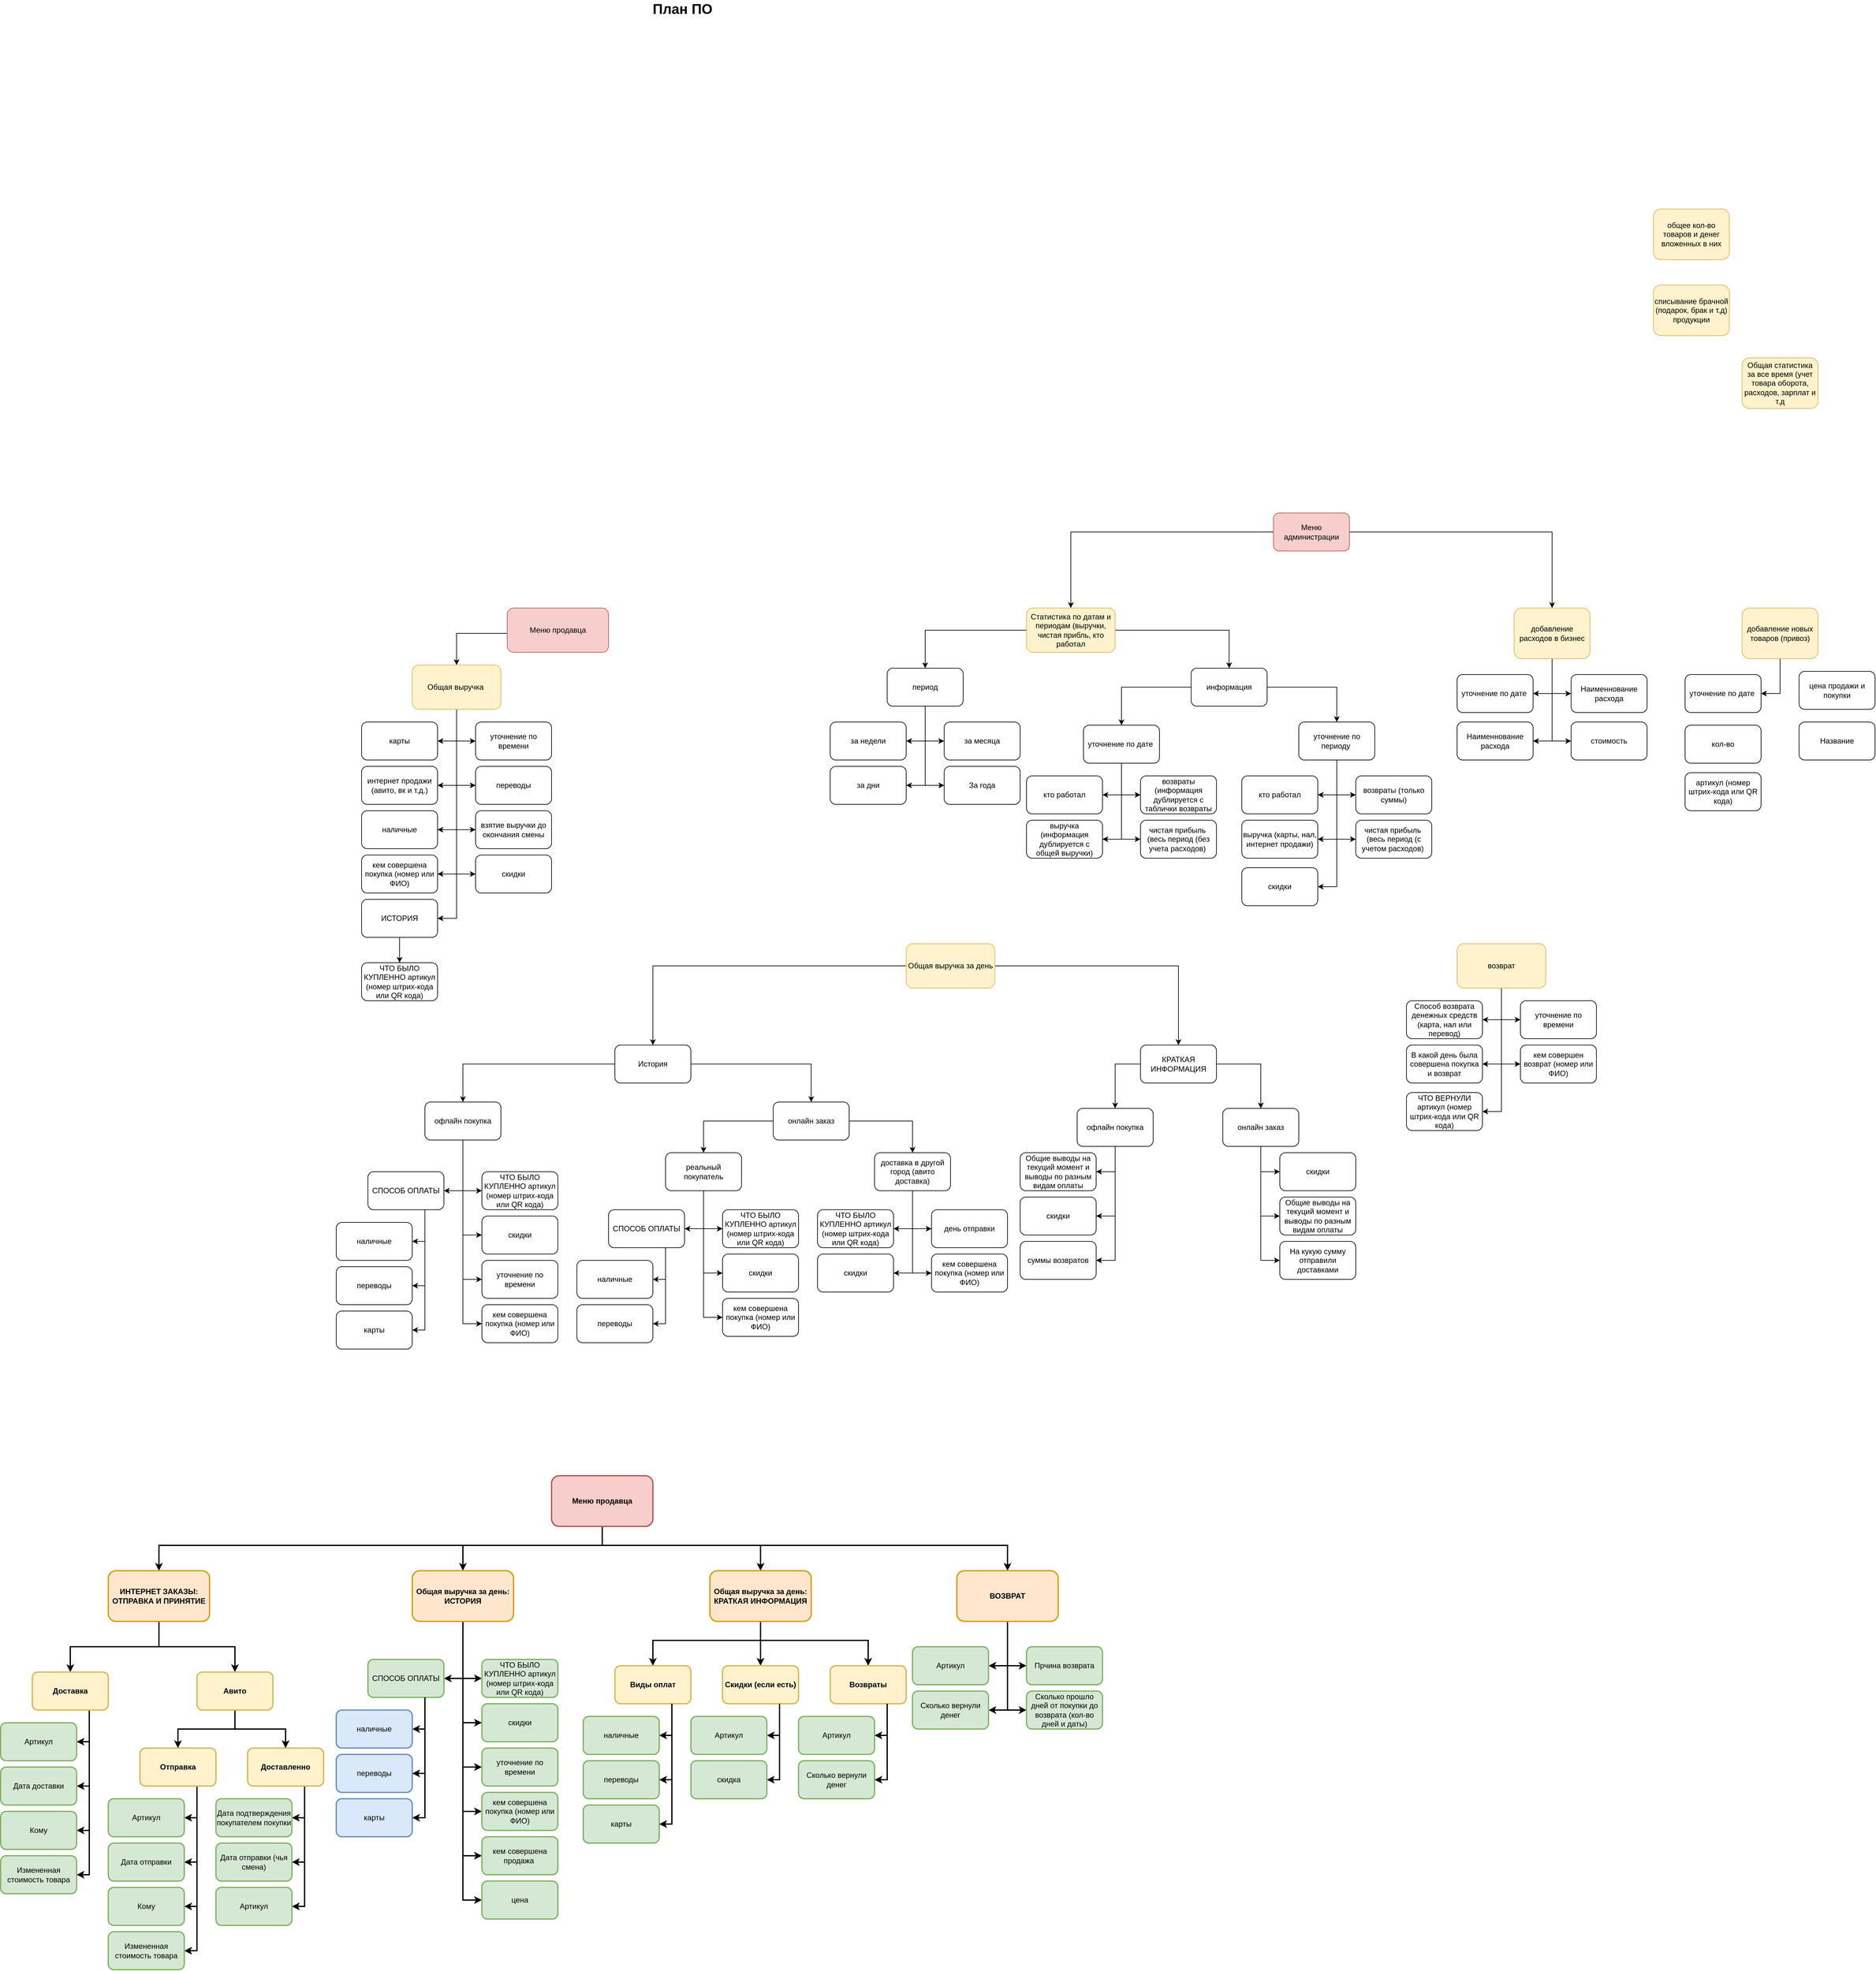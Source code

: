 <mxfile version="21.7.5" type="device">
  <diagram name="Страница — 1" id="DnMvHS231F4r-LKrPqMb">
    <mxGraphModel dx="7351" dy="2394" grid="1" gridSize="10" guides="1" tooltips="1" connect="1" arrows="1" fold="1" page="1" pageScale="1" pageWidth="3300" pageHeight="4681" math="0" shadow="0">
      <root>
        <mxCell id="0" />
        <mxCell id="1" parent="0" />
        <mxCell id="g6j7Yp6Mr4PRTwzFvZzi-2" value="&lt;font style=&quot;font-size: 22px;&quot;&gt;&lt;b&gt;План ПО&amp;nbsp;&lt;/b&gt;&lt;/font&gt;" style="text;html=1;strokeColor=none;fillColor=none;align=center;verticalAlign=middle;whiteSpace=wrap;rounded=0;" parent="1" vertex="1">
          <mxGeometry x="630" y="40" width="160" height="30" as="geometry" />
        </mxCell>
        <mxCell id="g6j7Yp6Mr4PRTwzFvZzi-87" style="edgeStyle=orthogonalEdgeStyle;rounded=0;orthogonalLoop=1;jettySize=auto;html=1;" parent="1" source="g6j7Yp6Mr4PRTwzFvZzi-10" target="g6j7Yp6Mr4PRTwzFvZzi-12" edge="1">
          <mxGeometry relative="1" as="geometry" />
        </mxCell>
        <mxCell id="g6j7Yp6Mr4PRTwzFvZzi-88" style="edgeStyle=orthogonalEdgeStyle;rounded=0;orthogonalLoop=1;jettySize=auto;html=1;" parent="1" source="g6j7Yp6Mr4PRTwzFvZzi-10" target="g6j7Yp6Mr4PRTwzFvZzi-18" edge="1">
          <mxGeometry relative="1" as="geometry" />
        </mxCell>
        <mxCell id="g6j7Yp6Mr4PRTwzFvZzi-10" value="Меню администрации" style="rounded=1;whiteSpace=wrap;html=1;fillColor=#f8cecc;strokeColor=#b85450;" parent="1" vertex="1">
          <mxGeometry x="1640" y="850" width="120" height="60" as="geometry" />
        </mxCell>
        <mxCell id="g6j7Yp6Mr4PRTwzFvZzi-48" style="edgeStyle=orthogonalEdgeStyle;rounded=0;orthogonalLoop=1;jettySize=auto;html=1;entryX=0.5;entryY=0;entryDx=0;entryDy=0;fontStyle=0" parent="1" source="g6j7Yp6Mr4PRTwzFvZzi-11" target="g6j7Yp6Mr4PRTwzFvZzi-22" edge="1">
          <mxGeometry relative="1" as="geometry">
            <Array as="points">
              <mxPoint x="350" y="1040" />
            </Array>
          </mxGeometry>
        </mxCell>
        <mxCell id="g6j7Yp6Mr4PRTwzFvZzi-11" value="Меню продавца" style="rounded=1;whiteSpace=wrap;html=1;fillColor=#f8cecc;strokeColor=#b85450;" parent="1" vertex="1">
          <mxGeometry x="430" y="1000" width="160" height="70" as="geometry" />
        </mxCell>
        <mxCell id="g6j7Yp6Mr4PRTwzFvZzi-79" style="edgeStyle=orthogonalEdgeStyle;rounded=0;orthogonalLoop=1;jettySize=auto;html=1;entryX=0.5;entryY=0;entryDx=0;entryDy=0;" parent="1" source="g6j7Yp6Mr4PRTwzFvZzi-12" target="g6j7Yp6Mr4PRTwzFvZzi-51" edge="1">
          <mxGeometry relative="1" as="geometry" />
        </mxCell>
        <mxCell id="g6j7Yp6Mr4PRTwzFvZzi-80" style="edgeStyle=orthogonalEdgeStyle;rounded=0;orthogonalLoop=1;jettySize=auto;html=1;" parent="1" source="g6j7Yp6Mr4PRTwzFvZzi-12" target="g6j7Yp6Mr4PRTwzFvZzi-52" edge="1">
          <mxGeometry relative="1" as="geometry" />
        </mxCell>
        <mxCell id="g6j7Yp6Mr4PRTwzFvZzi-12" value="Статистика по датам и периодам (выручки, чистая прибль, кто работал" style="rounded=1;whiteSpace=wrap;html=1;fillColor=#fff2cc;strokeColor=#d6b656;" parent="1" vertex="1">
          <mxGeometry x="1250" y="1000" width="140" height="70" as="geometry" />
        </mxCell>
        <mxCell id="g6j7Yp6Mr4PRTwzFvZzi-13" value="за месяца" style="rounded=1;whiteSpace=wrap;html=1;" parent="1" vertex="1">
          <mxGeometry x="1120" y="1180" width="120" height="60" as="geometry" />
        </mxCell>
        <mxCell id="g6j7Yp6Mr4PRTwzFvZzi-14" value="За года&lt;br&gt;" style="rounded=1;whiteSpace=wrap;html=1;" parent="1" vertex="1">
          <mxGeometry x="1120" y="1250" width="120" height="60" as="geometry" />
        </mxCell>
        <mxCell id="g6j7Yp6Mr4PRTwzFvZzi-15" value="за дни" style="rounded=1;whiteSpace=wrap;html=1;" parent="1" vertex="1">
          <mxGeometry x="940" y="1250" width="120" height="60" as="geometry" />
        </mxCell>
        <mxCell id="g6j7Yp6Mr4PRTwzFvZzi-16" value="за недели" style="rounded=1;whiteSpace=wrap;html=1;" parent="1" vertex="1">
          <mxGeometry x="940" y="1180" width="120" height="60" as="geometry" />
        </mxCell>
        <mxCell id="g6j7Yp6Mr4PRTwzFvZzi-17" value="Общая статистика за все время (учет товара оборота, расходов, зарплат и т.д&lt;br&gt;" style="rounded=1;whiteSpace=wrap;html=1;fillColor=#fff2cc;strokeColor=#d6b656;" parent="1" vertex="1">
          <mxGeometry x="2380" y="605" width="120" height="80" as="geometry" />
        </mxCell>
        <mxCell id="g6j7Yp6Mr4PRTwzFvZzi-84" style="edgeStyle=orthogonalEdgeStyle;rounded=0;orthogonalLoop=1;jettySize=auto;html=1;entryX=1;entryY=0.5;entryDx=0;entryDy=0;" parent="1" source="g6j7Yp6Mr4PRTwzFvZzi-18" target="g6j7Yp6Mr4PRTwzFvZzi-81" edge="1">
          <mxGeometry relative="1" as="geometry" />
        </mxCell>
        <mxCell id="g6j7Yp6Mr4PRTwzFvZzi-85" style="edgeStyle=orthogonalEdgeStyle;rounded=0;orthogonalLoop=1;jettySize=auto;html=1;entryX=1;entryY=0.5;entryDx=0;entryDy=0;" parent="1" source="g6j7Yp6Mr4PRTwzFvZzi-18" target="g6j7Yp6Mr4PRTwzFvZzi-83" edge="1">
          <mxGeometry relative="1" as="geometry" />
        </mxCell>
        <mxCell id="g6j7Yp6Mr4PRTwzFvZzi-90" style="edgeStyle=orthogonalEdgeStyle;rounded=0;orthogonalLoop=1;jettySize=auto;html=1;entryX=0;entryY=0.5;entryDx=0;entryDy=0;" parent="1" source="g6j7Yp6Mr4PRTwzFvZzi-18" target="g6j7Yp6Mr4PRTwzFvZzi-89" edge="1">
          <mxGeometry relative="1" as="geometry" />
        </mxCell>
        <mxCell id="g6j7Yp6Mr4PRTwzFvZzi-91" style="edgeStyle=orthogonalEdgeStyle;rounded=0;orthogonalLoop=1;jettySize=auto;html=1;entryX=0;entryY=0.5;entryDx=0;entryDy=0;" parent="1" source="g6j7Yp6Mr4PRTwzFvZzi-18" target="g6j7Yp6Mr4PRTwzFvZzi-82" edge="1">
          <mxGeometry relative="1" as="geometry" />
        </mxCell>
        <mxCell id="g6j7Yp6Mr4PRTwzFvZzi-18" value="добавление расходов в бизнес" style="rounded=1;whiteSpace=wrap;html=1;fillColor=#fff2cc;strokeColor=#d6b656;" parent="1" vertex="1">
          <mxGeometry x="2020" y="1000" width="120" height="80" as="geometry" />
        </mxCell>
        <mxCell id="g6j7Yp6Mr4PRTwzFvZzi-93" style="edgeStyle=orthogonalEdgeStyle;rounded=0;orthogonalLoop=1;jettySize=auto;html=1;entryX=1;entryY=0.5;entryDx=0;entryDy=0;" parent="1" source="g6j7Yp6Mr4PRTwzFvZzi-19" target="g6j7Yp6Mr4PRTwzFvZzi-92" edge="1">
          <mxGeometry relative="1" as="geometry" />
        </mxCell>
        <mxCell id="g6j7Yp6Mr4PRTwzFvZzi-19" value="добавление новых товаров (привоз)" style="rounded=1;whiteSpace=wrap;html=1;fillColor=#fff2cc;strokeColor=#d6b656;" parent="1" vertex="1">
          <mxGeometry x="2380" y="1000" width="120" height="80" as="geometry" />
        </mxCell>
        <mxCell id="g6j7Yp6Mr4PRTwzFvZzi-20" value="списывание брачной (подарок, брак и т.д) продукции" style="rounded=1;whiteSpace=wrap;html=1;fillColor=#fff2cc;strokeColor=#d6b656;" parent="1" vertex="1">
          <mxGeometry x="2240" y="490" width="120" height="80" as="geometry" />
        </mxCell>
        <mxCell id="g6j7Yp6Mr4PRTwzFvZzi-21" value="общее кол-во товаров и денег вложенных в них" style="rounded=1;whiteSpace=wrap;html=1;fillColor=#fff2cc;strokeColor=#d6b656;" parent="1" vertex="1">
          <mxGeometry x="2240" y="370" width="120" height="80" as="geometry" />
        </mxCell>
        <mxCell id="g6j7Yp6Mr4PRTwzFvZzi-33" style="edgeStyle=orthogonalEdgeStyle;rounded=0;orthogonalLoop=1;jettySize=auto;html=1;entryX=1;entryY=0.5;entryDx=0;entryDy=0;exitX=0.5;exitY=1;exitDx=0;exitDy=0;fontStyle=0" parent="1" source="g6j7Yp6Mr4PRTwzFvZzi-22" target="g6j7Yp6Mr4PRTwzFvZzi-23" edge="1">
          <mxGeometry relative="1" as="geometry">
            <Array as="points">
              <mxPoint x="350" y="1210" />
            </Array>
          </mxGeometry>
        </mxCell>
        <mxCell id="g6j7Yp6Mr4PRTwzFvZzi-36" style="edgeStyle=orthogonalEdgeStyle;rounded=0;orthogonalLoop=1;jettySize=auto;html=1;entryX=1;entryY=0.5;entryDx=0;entryDy=0;fontStyle=0" parent="1" source="g6j7Yp6Mr4PRTwzFvZzi-22" target="g6j7Yp6Mr4PRTwzFvZzi-24" edge="1">
          <mxGeometry relative="1" as="geometry" />
        </mxCell>
        <mxCell id="g6j7Yp6Mr4PRTwzFvZzi-37" style="edgeStyle=orthogonalEdgeStyle;rounded=0;orthogonalLoop=1;jettySize=auto;html=1;entryX=1;entryY=0.5;entryDx=0;entryDy=0;fontStyle=0" parent="1" source="g6j7Yp6Mr4PRTwzFvZzi-22" target="g6j7Yp6Mr4PRTwzFvZzi-25" edge="1">
          <mxGeometry relative="1" as="geometry" />
        </mxCell>
        <mxCell id="g6j7Yp6Mr4PRTwzFvZzi-38" style="edgeStyle=orthogonalEdgeStyle;rounded=0;orthogonalLoop=1;jettySize=auto;html=1;entryX=0;entryY=0.5;entryDx=0;entryDy=0;fontStyle=0" parent="1" source="g6j7Yp6Mr4PRTwzFvZzi-22" target="g6j7Yp6Mr4PRTwzFvZzi-27" edge="1">
          <mxGeometry relative="1" as="geometry" />
        </mxCell>
        <mxCell id="g6j7Yp6Mr4PRTwzFvZzi-39" style="edgeStyle=orthogonalEdgeStyle;rounded=0;orthogonalLoop=1;jettySize=auto;html=1;entryX=0;entryY=0.5;entryDx=0;entryDy=0;fontStyle=0" parent="1" source="g6j7Yp6Mr4PRTwzFvZzi-22" target="g6j7Yp6Mr4PRTwzFvZzi-26" edge="1">
          <mxGeometry relative="1" as="geometry" />
        </mxCell>
        <mxCell id="g6j7Yp6Mr4PRTwzFvZzi-40" style="edgeStyle=orthogonalEdgeStyle;rounded=0;orthogonalLoop=1;jettySize=auto;html=1;entryX=0;entryY=0.5;entryDx=0;entryDy=0;fontStyle=0" parent="1" source="g6j7Yp6Mr4PRTwzFvZzi-22" target="g6j7Yp6Mr4PRTwzFvZzi-28" edge="1">
          <mxGeometry relative="1" as="geometry" />
        </mxCell>
        <mxCell id="g6j7Yp6Mr4PRTwzFvZzi-47" style="edgeStyle=orthogonalEdgeStyle;rounded=0;orthogonalLoop=1;jettySize=auto;html=1;entryX=1;entryY=0.5;entryDx=0;entryDy=0;fontStyle=0" parent="1" source="g6j7Yp6Mr4PRTwzFvZzi-22" target="g6j7Yp6Mr4PRTwzFvZzi-44" edge="1">
          <mxGeometry relative="1" as="geometry" />
        </mxCell>
        <mxCell id="g6j7Yp6Mr4PRTwzFvZzi-97" style="edgeStyle=orthogonalEdgeStyle;rounded=0;orthogonalLoop=1;jettySize=auto;html=1;entryX=0;entryY=0.5;entryDx=0;entryDy=0;fontStyle=0" parent="1" source="g6j7Yp6Mr4PRTwzFvZzi-22" target="g6j7Yp6Mr4PRTwzFvZzi-96" edge="1">
          <mxGeometry relative="1" as="geometry" />
        </mxCell>
        <mxCell id="g6j7Yp6Mr4PRTwzFvZzi-110" style="edgeStyle=orthogonalEdgeStyle;rounded=0;orthogonalLoop=1;jettySize=auto;html=1;entryX=1;entryY=0.5;entryDx=0;entryDy=0;fontStyle=0" parent="1" source="g6j7Yp6Mr4PRTwzFvZzi-22" target="g6j7Yp6Mr4PRTwzFvZzi-109" edge="1">
          <mxGeometry relative="1" as="geometry" />
        </mxCell>
        <mxCell id="g6j7Yp6Mr4PRTwzFvZzi-22" value="Общая выручка&amp;nbsp;" style="rounded=1;whiteSpace=wrap;html=1;fillColor=#fff2cc;strokeColor=#d6b656;fontStyle=0" parent="1" vertex="1">
          <mxGeometry x="280" y="1090" width="140" height="70" as="geometry" />
        </mxCell>
        <mxCell id="g6j7Yp6Mr4PRTwzFvZzi-23" value="карты" style="rounded=1;whiteSpace=wrap;html=1;fontStyle=0" parent="1" vertex="1">
          <mxGeometry x="200" y="1180" width="120" height="60" as="geometry" />
        </mxCell>
        <mxCell id="g6j7Yp6Mr4PRTwzFvZzi-24" value="интернет продажи (авито, вк и т.д.)" style="rounded=1;whiteSpace=wrap;html=1;fontStyle=0" parent="1" vertex="1">
          <mxGeometry x="200" y="1250" width="120" height="60" as="geometry" />
        </mxCell>
        <mxCell id="g6j7Yp6Mr4PRTwzFvZzi-25" value="наличные" style="rounded=1;whiteSpace=wrap;html=1;fontStyle=0" parent="1" vertex="1">
          <mxGeometry x="200" y="1320" width="120" height="60" as="geometry" />
        </mxCell>
        <mxCell id="g6j7Yp6Mr4PRTwzFvZzi-26" value="переводы" style="rounded=1;whiteSpace=wrap;html=1;fontStyle=0" parent="1" vertex="1">
          <mxGeometry x="380" y="1250" width="120" height="60" as="geometry" />
        </mxCell>
        <mxCell id="g6j7Yp6Mr4PRTwzFvZzi-27" value="уточнение по времени" style="rounded=1;whiteSpace=wrap;html=1;fontStyle=0" parent="1" vertex="1">
          <mxGeometry x="380" y="1180" width="120" height="60" as="geometry" />
        </mxCell>
        <mxCell id="g6j7Yp6Mr4PRTwzFvZzi-28" value="взятие выручки до окончания смены" style="rounded=1;whiteSpace=wrap;html=1;fontStyle=0" parent="1" vertex="1">
          <mxGeometry x="380" y="1320" width="120" height="60" as="geometry" />
        </mxCell>
        <mxCell id="g6j7Yp6Mr4PRTwzFvZzi-41" style="edgeStyle=orthogonalEdgeStyle;rounded=0;orthogonalLoop=1;jettySize=auto;html=1;entryX=1;entryY=0.5;entryDx=0;entryDy=0;fontStyle=0" parent="1" source="g6j7Yp6Mr4PRTwzFvZzi-29" target="g6j7Yp6Mr4PRTwzFvZzi-30" edge="1">
          <mxGeometry relative="1" as="geometry" />
        </mxCell>
        <mxCell id="g6j7Yp6Mr4PRTwzFvZzi-42" style="edgeStyle=orthogonalEdgeStyle;rounded=0;orthogonalLoop=1;jettySize=auto;html=1;entryX=1;entryY=0.5;entryDx=0;entryDy=0;fontStyle=0" parent="1" source="g6j7Yp6Mr4PRTwzFvZzi-29" target="g6j7Yp6Mr4PRTwzFvZzi-31" edge="1">
          <mxGeometry relative="1" as="geometry" />
        </mxCell>
        <mxCell id="g6j7Yp6Mr4PRTwzFvZzi-43" style="edgeStyle=orthogonalEdgeStyle;rounded=0;orthogonalLoop=1;jettySize=auto;html=1;entryX=0;entryY=0.5;entryDx=0;entryDy=0;fontStyle=0" parent="1" source="g6j7Yp6Mr4PRTwzFvZzi-29" target="g6j7Yp6Mr4PRTwzFvZzi-32" edge="1">
          <mxGeometry relative="1" as="geometry" />
        </mxCell>
        <mxCell id="g6j7Yp6Mr4PRTwzFvZzi-46" style="edgeStyle=orthogonalEdgeStyle;rounded=0;orthogonalLoop=1;jettySize=auto;html=1;entryX=0;entryY=0.5;entryDx=0;entryDy=0;fontStyle=0" parent="1" source="g6j7Yp6Mr4PRTwzFvZzi-29" target="g6j7Yp6Mr4PRTwzFvZzi-45" edge="1">
          <mxGeometry relative="1" as="geometry" />
        </mxCell>
        <mxCell id="g6j7Yp6Mr4PRTwzFvZzi-108" style="edgeStyle=orthogonalEdgeStyle;rounded=0;orthogonalLoop=1;jettySize=auto;html=1;entryX=1;entryY=0.5;entryDx=0;entryDy=0;fontStyle=0" parent="1" source="g6j7Yp6Mr4PRTwzFvZzi-29" target="g6j7Yp6Mr4PRTwzFvZzi-107" edge="1">
          <mxGeometry relative="1" as="geometry" />
        </mxCell>
        <mxCell id="g6j7Yp6Mr4PRTwzFvZzi-29" value="возврат" style="rounded=1;whiteSpace=wrap;html=1;fillColor=#fff2cc;strokeColor=#d6b656;fontStyle=0" parent="1" vertex="1">
          <mxGeometry x="1930" y="1530" width="140" height="70" as="geometry" />
        </mxCell>
        <mxCell id="g6j7Yp6Mr4PRTwzFvZzi-30" value="Способ возврата денежных средств (карта, нал или перевод)" style="rounded=1;whiteSpace=wrap;html=1;fontStyle=0" parent="1" vertex="1">
          <mxGeometry x="1850" y="1620" width="120" height="60" as="geometry" />
        </mxCell>
        <mxCell id="g6j7Yp6Mr4PRTwzFvZzi-31" value="В какой день была совершена покупка и возврат" style="rounded=1;whiteSpace=wrap;html=1;fontStyle=0" parent="1" vertex="1">
          <mxGeometry x="1850" y="1690" width="120" height="60" as="geometry" />
        </mxCell>
        <mxCell id="g6j7Yp6Mr4PRTwzFvZzi-32" value="уточнение по времени" style="rounded=1;whiteSpace=wrap;html=1;fontStyle=0" parent="1" vertex="1">
          <mxGeometry x="2030" y="1620" width="120" height="60" as="geometry" />
        </mxCell>
        <mxCell id="g6j7Yp6Mr4PRTwzFvZzi-44" value="кем совершена покупка (номер или ФИО)" style="rounded=1;whiteSpace=wrap;html=1;fontStyle=0" parent="1" vertex="1">
          <mxGeometry x="200" y="1390" width="120" height="60" as="geometry" />
        </mxCell>
        <mxCell id="g6j7Yp6Mr4PRTwzFvZzi-45" value="кем совершен возврат (номер или ФИО)" style="rounded=1;whiteSpace=wrap;html=1;fontStyle=0" parent="1" vertex="1">
          <mxGeometry x="2030" y="1690" width="120" height="60" as="geometry" />
        </mxCell>
        <mxCell id="g6j7Yp6Mr4PRTwzFvZzi-53" style="edgeStyle=orthogonalEdgeStyle;rounded=0;orthogonalLoop=1;jettySize=auto;html=1;entryX=1;entryY=0.5;entryDx=0;entryDy=0;" parent="1" source="g6j7Yp6Mr4PRTwzFvZzi-51" target="g6j7Yp6Mr4PRTwzFvZzi-16" edge="1">
          <mxGeometry relative="1" as="geometry" />
        </mxCell>
        <mxCell id="g6j7Yp6Mr4PRTwzFvZzi-54" style="edgeStyle=orthogonalEdgeStyle;rounded=0;orthogonalLoop=1;jettySize=auto;html=1;entryX=0;entryY=0.5;entryDx=0;entryDy=0;" parent="1" source="g6j7Yp6Mr4PRTwzFvZzi-51" target="g6j7Yp6Mr4PRTwzFvZzi-13" edge="1">
          <mxGeometry relative="1" as="geometry" />
        </mxCell>
        <mxCell id="g6j7Yp6Mr4PRTwzFvZzi-55" style="edgeStyle=orthogonalEdgeStyle;rounded=0;orthogonalLoop=1;jettySize=auto;html=1;entryX=1;entryY=0.5;entryDx=0;entryDy=0;" parent="1" source="g6j7Yp6Mr4PRTwzFvZzi-51" target="g6j7Yp6Mr4PRTwzFvZzi-15" edge="1">
          <mxGeometry relative="1" as="geometry" />
        </mxCell>
        <mxCell id="g6j7Yp6Mr4PRTwzFvZzi-56" style="edgeStyle=orthogonalEdgeStyle;rounded=0;orthogonalLoop=1;jettySize=auto;html=1;entryX=0;entryY=0.5;entryDx=0;entryDy=0;" parent="1" source="g6j7Yp6Mr4PRTwzFvZzi-51" target="g6j7Yp6Mr4PRTwzFvZzi-14" edge="1">
          <mxGeometry relative="1" as="geometry" />
        </mxCell>
        <mxCell id="g6j7Yp6Mr4PRTwzFvZzi-51" value="период" style="rounded=1;whiteSpace=wrap;html=1;" parent="1" vertex="1">
          <mxGeometry x="1030" y="1095" width="120" height="60" as="geometry" />
        </mxCell>
        <mxCell id="g6j7Yp6Mr4PRTwzFvZzi-77" style="edgeStyle=orthogonalEdgeStyle;rounded=0;orthogonalLoop=1;jettySize=auto;html=1;entryX=0.5;entryY=0;entryDx=0;entryDy=0;" parent="1" source="g6j7Yp6Mr4PRTwzFvZzi-52" target="g6j7Yp6Mr4PRTwzFvZzi-57" edge="1">
          <mxGeometry relative="1" as="geometry" />
        </mxCell>
        <mxCell id="g6j7Yp6Mr4PRTwzFvZzi-78" style="edgeStyle=orthogonalEdgeStyle;rounded=0;orthogonalLoop=1;jettySize=auto;html=1;" parent="1" source="g6j7Yp6Mr4PRTwzFvZzi-52" target="g6j7Yp6Mr4PRTwzFvZzi-62" edge="1">
          <mxGeometry relative="1" as="geometry" />
        </mxCell>
        <mxCell id="g6j7Yp6Mr4PRTwzFvZzi-52" value="информация" style="rounded=1;whiteSpace=wrap;html=1;" parent="1" vertex="1">
          <mxGeometry x="1510" y="1095" width="120" height="60" as="geometry" />
        </mxCell>
        <mxCell id="g6j7Yp6Mr4PRTwzFvZzi-69" style="edgeStyle=orthogonalEdgeStyle;rounded=0;orthogonalLoop=1;jettySize=auto;html=1;entryX=1;entryY=0.5;entryDx=0;entryDy=0;" parent="1" source="g6j7Yp6Mr4PRTwzFvZzi-57" target="g6j7Yp6Mr4PRTwzFvZzi-58" edge="1">
          <mxGeometry relative="1" as="geometry" />
        </mxCell>
        <mxCell id="g6j7Yp6Mr4PRTwzFvZzi-70" style="edgeStyle=orthogonalEdgeStyle;rounded=0;orthogonalLoop=1;jettySize=auto;html=1;entryX=1;entryY=0.5;entryDx=0;entryDy=0;" parent="1" source="g6j7Yp6Mr4PRTwzFvZzi-57" target="g6j7Yp6Mr4PRTwzFvZzi-59" edge="1">
          <mxGeometry relative="1" as="geometry" />
        </mxCell>
        <mxCell id="g6j7Yp6Mr4PRTwzFvZzi-71" style="edgeStyle=orthogonalEdgeStyle;rounded=0;orthogonalLoop=1;jettySize=auto;html=1;entryX=0;entryY=0.5;entryDx=0;entryDy=0;" parent="1" source="g6j7Yp6Mr4PRTwzFvZzi-57" target="g6j7Yp6Mr4PRTwzFvZzi-60" edge="1">
          <mxGeometry relative="1" as="geometry" />
        </mxCell>
        <mxCell id="g6j7Yp6Mr4PRTwzFvZzi-72" style="edgeStyle=orthogonalEdgeStyle;rounded=0;orthogonalLoop=1;jettySize=auto;html=1;entryX=0;entryY=0.5;entryDx=0;entryDy=0;" parent="1" source="g6j7Yp6Mr4PRTwzFvZzi-57" target="g6j7Yp6Mr4PRTwzFvZzi-68" edge="1">
          <mxGeometry relative="1" as="geometry" />
        </mxCell>
        <mxCell id="g6j7Yp6Mr4PRTwzFvZzi-57" value="уточнение по дате&amp;nbsp;" style="rounded=1;whiteSpace=wrap;html=1;" parent="1" vertex="1">
          <mxGeometry x="1340" y="1185" width="120" height="60" as="geometry" />
        </mxCell>
        <mxCell id="g6j7Yp6Mr4PRTwzFvZzi-58" value="кто работал" style="rounded=1;whiteSpace=wrap;html=1;" parent="1" vertex="1">
          <mxGeometry x="1250" y="1265" width="120" height="60" as="geometry" />
        </mxCell>
        <mxCell id="g6j7Yp6Mr4PRTwzFvZzi-59" value="выручка (информация дублируется с общей выручки)" style="rounded=1;whiteSpace=wrap;html=1;" parent="1" vertex="1">
          <mxGeometry x="1250" y="1335" width="120" height="60" as="geometry" />
        </mxCell>
        <mxCell id="g6j7Yp6Mr4PRTwzFvZzi-60" value="возвраты (информация дублируется с таблички возвраты" style="rounded=1;whiteSpace=wrap;html=1;" parent="1" vertex="1">
          <mxGeometry x="1430" y="1265" width="120" height="60" as="geometry" />
        </mxCell>
        <mxCell id="g6j7Yp6Mr4PRTwzFvZzi-73" style="edgeStyle=orthogonalEdgeStyle;rounded=0;orthogonalLoop=1;jettySize=auto;html=1;entryX=1;entryY=0.5;entryDx=0;entryDy=0;" parent="1" source="g6j7Yp6Mr4PRTwzFvZzi-62" target="g6j7Yp6Mr4PRTwzFvZzi-63" edge="1">
          <mxGeometry relative="1" as="geometry" />
        </mxCell>
        <mxCell id="g6j7Yp6Mr4PRTwzFvZzi-74" style="edgeStyle=orthogonalEdgeStyle;rounded=0;orthogonalLoop=1;jettySize=auto;html=1;entryX=0;entryY=0.5;entryDx=0;entryDy=0;" parent="1" source="g6j7Yp6Mr4PRTwzFvZzi-62" target="g6j7Yp6Mr4PRTwzFvZzi-66" edge="1">
          <mxGeometry relative="1" as="geometry" />
        </mxCell>
        <mxCell id="g6j7Yp6Mr4PRTwzFvZzi-75" style="edgeStyle=orthogonalEdgeStyle;rounded=0;orthogonalLoop=1;jettySize=auto;html=1;entryX=1;entryY=0.5;entryDx=0;entryDy=0;" parent="1" source="g6j7Yp6Mr4PRTwzFvZzi-62" target="g6j7Yp6Mr4PRTwzFvZzi-64" edge="1">
          <mxGeometry relative="1" as="geometry" />
        </mxCell>
        <mxCell id="g6j7Yp6Mr4PRTwzFvZzi-76" style="edgeStyle=orthogonalEdgeStyle;rounded=0;orthogonalLoop=1;jettySize=auto;html=1;entryX=0;entryY=0.5;entryDx=0;entryDy=0;" parent="1" source="g6j7Yp6Mr4PRTwzFvZzi-62" target="g6j7Yp6Mr4PRTwzFvZzi-67" edge="1">
          <mxGeometry relative="1" as="geometry" />
        </mxCell>
        <mxCell id="g6j7Yp6Mr4PRTwzFvZzi-101" style="edgeStyle=orthogonalEdgeStyle;rounded=0;orthogonalLoop=1;jettySize=auto;html=1;entryX=1;entryY=0.5;entryDx=0;entryDy=0;" parent="1" source="g6j7Yp6Mr4PRTwzFvZzi-62" target="g6j7Yp6Mr4PRTwzFvZzi-100" edge="1">
          <mxGeometry relative="1" as="geometry" />
        </mxCell>
        <mxCell id="g6j7Yp6Mr4PRTwzFvZzi-62" value="уточнение по периоду&amp;nbsp;" style="rounded=1;whiteSpace=wrap;html=1;" parent="1" vertex="1">
          <mxGeometry x="1680" y="1180" width="120" height="60" as="geometry" />
        </mxCell>
        <mxCell id="g6j7Yp6Mr4PRTwzFvZzi-63" value="кто работал" style="rounded=1;whiteSpace=wrap;html=1;" parent="1" vertex="1">
          <mxGeometry x="1590" y="1265" width="120" height="60" as="geometry" />
        </mxCell>
        <mxCell id="g6j7Yp6Mr4PRTwzFvZzi-64" value="выручка (карты, нал, интернет продажи)" style="rounded=1;whiteSpace=wrap;html=1;" parent="1" vertex="1">
          <mxGeometry x="1590" y="1335" width="120" height="60" as="geometry" />
        </mxCell>
        <mxCell id="g6j7Yp6Mr4PRTwzFvZzi-66" value="возвраты (только суммы)" style="rounded=1;whiteSpace=wrap;html=1;" parent="1" vertex="1">
          <mxGeometry x="1770" y="1265" width="120" height="60" as="geometry" />
        </mxCell>
        <mxCell id="g6j7Yp6Mr4PRTwzFvZzi-67" value="чистая прибыль&amp;nbsp; (весь период (с учетом расходов)&amp;nbsp;" style="rounded=1;whiteSpace=wrap;html=1;" parent="1" vertex="1">
          <mxGeometry x="1770" y="1335" width="120" height="60" as="geometry" />
        </mxCell>
        <mxCell id="g6j7Yp6Mr4PRTwzFvZzi-68" value="чистая прибыль&amp;nbsp; (весь период (без учета расходов)&amp;nbsp;" style="rounded=1;whiteSpace=wrap;html=1;" parent="1" vertex="1">
          <mxGeometry x="1430" y="1335" width="120" height="60" as="geometry" />
        </mxCell>
        <mxCell id="g6j7Yp6Mr4PRTwzFvZzi-81" value="уточнение по дате&amp;nbsp;" style="rounded=1;whiteSpace=wrap;html=1;" parent="1" vertex="1">
          <mxGeometry x="1930" y="1105" width="120" height="60" as="geometry" />
        </mxCell>
        <mxCell id="g6j7Yp6Mr4PRTwzFvZzi-82" value="стоимость" style="rounded=1;whiteSpace=wrap;html=1;" parent="1" vertex="1">
          <mxGeometry x="2110" y="1180" width="120" height="60" as="geometry" />
        </mxCell>
        <mxCell id="g6j7Yp6Mr4PRTwzFvZzi-83" value="Наименнование расхода" style="rounded=1;whiteSpace=wrap;html=1;" parent="1" vertex="1">
          <mxGeometry x="1930" y="1180" width="120" height="60" as="geometry" />
        </mxCell>
        <mxCell id="g6j7Yp6Mr4PRTwzFvZzi-89" value="Наименнование расхода" style="rounded=1;whiteSpace=wrap;html=1;" parent="1" vertex="1">
          <mxGeometry x="2110" y="1105" width="120" height="60" as="geometry" />
        </mxCell>
        <mxCell id="g6j7Yp6Mr4PRTwzFvZzi-92" value="уточнение по дате&amp;nbsp;" style="rounded=1;whiteSpace=wrap;html=1;" parent="1" vertex="1">
          <mxGeometry x="2290" y="1105" width="120" height="60" as="geometry" />
        </mxCell>
        <mxCell id="g6j7Yp6Mr4PRTwzFvZzi-94" value="кол-во" style="rounded=1;whiteSpace=wrap;html=1;" parent="1" vertex="1">
          <mxGeometry x="2290" y="1185" width="120" height="60" as="geometry" />
        </mxCell>
        <mxCell id="g6j7Yp6Mr4PRTwzFvZzi-95" value="цена продажи и покупки" style="rounded=1;whiteSpace=wrap;html=1;" parent="1" vertex="1">
          <mxGeometry x="2470" y="1100" width="120" height="60" as="geometry" />
        </mxCell>
        <mxCell id="g6j7Yp6Mr4PRTwzFvZzi-96" value="скидки" style="rounded=1;whiteSpace=wrap;html=1;fontStyle=0" parent="1" vertex="1">
          <mxGeometry x="380" y="1390" width="120" height="60" as="geometry" />
        </mxCell>
        <mxCell id="g6j7Yp6Mr4PRTwzFvZzi-100" value="скидки" style="rounded=1;whiteSpace=wrap;html=1;" parent="1" vertex="1">
          <mxGeometry x="1590" y="1410" width="120" height="60" as="geometry" />
        </mxCell>
        <mxCell id="g6j7Yp6Mr4PRTwzFvZzi-102" value="Название" style="rounded=1;whiteSpace=wrap;html=1;" parent="1" vertex="1">
          <mxGeometry x="2470" y="1180" width="120" height="60" as="geometry" />
        </mxCell>
        <mxCell id="g6j7Yp6Mr4PRTwzFvZzi-103" value="артикул (номер штрих-кода или QR кода)" style="rounded=1;whiteSpace=wrap;html=1;" parent="1" vertex="1">
          <mxGeometry x="2290" y="1260" width="120" height="60" as="geometry" />
        </mxCell>
        <mxCell id="g6j7Yp6Mr4PRTwzFvZzi-105" value="ЧТО БЫЛО КУПЛЕННО артикул (номер штрих-кода или QR кода)" style="rounded=1;whiteSpace=wrap;html=1;fontStyle=0" parent="1" vertex="1">
          <mxGeometry x="200" y="1560" width="120" height="60" as="geometry" />
        </mxCell>
        <mxCell id="g6j7Yp6Mr4PRTwzFvZzi-107" value="ЧТО ВЕРНУЛИ артикул (номер штрих-кода или QR кода)" style="rounded=1;whiteSpace=wrap;html=1;fontStyle=0" parent="1" vertex="1">
          <mxGeometry x="1850" y="1765" width="120" height="60" as="geometry" />
        </mxCell>
        <mxCell id="g6j7Yp6Mr4PRTwzFvZzi-111" value="" style="edgeStyle=orthogonalEdgeStyle;rounded=0;orthogonalLoop=1;jettySize=auto;html=1;fontStyle=0" parent="1" source="g6j7Yp6Mr4PRTwzFvZzi-109" target="g6j7Yp6Mr4PRTwzFvZzi-105" edge="1">
          <mxGeometry relative="1" as="geometry" />
        </mxCell>
        <mxCell id="g6j7Yp6Mr4PRTwzFvZzi-109" value="ИСТОРИЯ" style="rounded=1;whiteSpace=wrap;html=1;fontStyle=0" parent="1" vertex="1">
          <mxGeometry x="200" y="1460" width="120" height="60" as="geometry" />
        </mxCell>
        <mxCell id="g6j7Yp6Mr4PRTwzFvZzi-208" style="edgeStyle=orthogonalEdgeStyle;rounded=0;orthogonalLoop=1;jettySize=auto;html=1;" parent="1" source="g6j7Yp6Mr4PRTwzFvZzi-112" target="g6j7Yp6Mr4PRTwzFvZzi-122" edge="1">
          <mxGeometry relative="1" as="geometry" />
        </mxCell>
        <mxCell id="g6j7Yp6Mr4PRTwzFvZzi-209" style="edgeStyle=orthogonalEdgeStyle;rounded=0;orthogonalLoop=1;jettySize=auto;html=1;" parent="1" source="g6j7Yp6Mr4PRTwzFvZzi-112" target="g6j7Yp6Mr4PRTwzFvZzi-115" edge="1">
          <mxGeometry relative="1" as="geometry" />
        </mxCell>
        <mxCell id="g6j7Yp6Mr4PRTwzFvZzi-112" value="Общая выручка за день&lt;br&gt;" style="rounded=1;whiteSpace=wrap;html=1;fillColor=#fff2cc;strokeColor=#d6b656;fontStyle=0" parent="1" vertex="1">
          <mxGeometry x="1060" y="1530" width="140" height="70" as="geometry" />
        </mxCell>
        <mxCell id="g6j7Yp6Mr4PRTwzFvZzi-202" style="edgeStyle=orthogonalEdgeStyle;rounded=0;orthogonalLoop=1;jettySize=auto;html=1;entryX=0.5;entryY=0;entryDx=0;entryDy=0;exitX=0;exitY=0.5;exitDx=0;exitDy=0;" parent="1" source="g6j7Yp6Mr4PRTwzFvZzi-115" target="g6j7Yp6Mr4PRTwzFvZzi-185" edge="1">
          <mxGeometry relative="1" as="geometry" />
        </mxCell>
        <mxCell id="g6j7Yp6Mr4PRTwzFvZzi-203" style="edgeStyle=orthogonalEdgeStyle;rounded=0;orthogonalLoop=1;jettySize=auto;html=1;" parent="1" source="g6j7Yp6Mr4PRTwzFvZzi-115" target="g6j7Yp6Mr4PRTwzFvZzi-186" edge="1">
          <mxGeometry relative="1" as="geometry" />
        </mxCell>
        <mxCell id="g6j7Yp6Mr4PRTwzFvZzi-115" value="КРАТКАЯ ИНФОРМАЦИЯ" style="rounded=1;whiteSpace=wrap;html=1;fontStyle=0" parent="1" vertex="1">
          <mxGeometry x="1430" y="1690" width="120" height="60" as="geometry" />
        </mxCell>
        <mxCell id="g6j7Yp6Mr4PRTwzFvZzi-117" value="ЧТО БЫЛО КУПЛЕННО артикул (номер штрих-кода или QR кода)" style="rounded=1;whiteSpace=wrap;html=1;fontStyle=0" parent="1" vertex="1">
          <mxGeometry x="390" y="1890" width="120" height="60" as="geometry" />
        </mxCell>
        <mxCell id="g6j7Yp6Mr4PRTwzFvZzi-119" value="скидки" style="rounded=1;whiteSpace=wrap;html=1;fontStyle=0" parent="1" vertex="1">
          <mxGeometry x="390" y="1960" width="120" height="60" as="geometry" />
        </mxCell>
        <mxCell id="g6j7Yp6Mr4PRTwzFvZzi-120" value="уточнение по времени" style="rounded=1;whiteSpace=wrap;html=1;fontStyle=0" parent="1" vertex="1">
          <mxGeometry x="390" y="2030" width="120" height="60" as="geometry" />
        </mxCell>
        <mxCell id="g6j7Yp6Mr4PRTwzFvZzi-121" value="кем совершена покупка (номер или ФИО)" style="rounded=1;whiteSpace=wrap;html=1;fontStyle=0" parent="1" vertex="1">
          <mxGeometry x="390" y="2100" width="120" height="60" as="geometry" />
        </mxCell>
        <mxCell id="g6j7Yp6Mr4PRTwzFvZzi-153" style="edgeStyle=orthogonalEdgeStyle;rounded=0;orthogonalLoop=1;jettySize=auto;html=1;entryX=0.5;entryY=0;entryDx=0;entryDy=0;" parent="1" source="g6j7Yp6Mr4PRTwzFvZzi-122" target="g6j7Yp6Mr4PRTwzFvZzi-124" edge="1">
          <mxGeometry relative="1" as="geometry" />
        </mxCell>
        <mxCell id="g6j7Yp6Mr4PRTwzFvZzi-154" style="edgeStyle=orthogonalEdgeStyle;rounded=0;orthogonalLoop=1;jettySize=auto;html=1;" parent="1" source="g6j7Yp6Mr4PRTwzFvZzi-122" target="g6j7Yp6Mr4PRTwzFvZzi-123" edge="1">
          <mxGeometry relative="1" as="geometry" />
        </mxCell>
        <mxCell id="g6j7Yp6Mr4PRTwzFvZzi-122" value="История" style="rounded=1;whiteSpace=wrap;html=1;fontStyle=0" parent="1" vertex="1">
          <mxGeometry x="600" y="1690" width="120" height="60" as="geometry" />
        </mxCell>
        <mxCell id="g6j7Yp6Mr4PRTwzFvZzi-155" style="edgeStyle=orthogonalEdgeStyle;rounded=0;orthogonalLoop=1;jettySize=auto;html=1;entryX=0.5;entryY=0;entryDx=0;entryDy=0;" parent="1" source="g6j7Yp6Mr4PRTwzFvZzi-123" target="g6j7Yp6Mr4PRTwzFvZzi-140" edge="1">
          <mxGeometry relative="1" as="geometry" />
        </mxCell>
        <mxCell id="g6j7Yp6Mr4PRTwzFvZzi-156" style="edgeStyle=orthogonalEdgeStyle;rounded=0;orthogonalLoop=1;jettySize=auto;html=1;entryX=0.5;entryY=0;entryDx=0;entryDy=0;" parent="1" source="g6j7Yp6Mr4PRTwzFvZzi-123" target="g6j7Yp6Mr4PRTwzFvZzi-145" edge="1">
          <mxGeometry relative="1" as="geometry" />
        </mxCell>
        <mxCell id="g6j7Yp6Mr4PRTwzFvZzi-123" value="онлайн заказ" style="rounded=1;whiteSpace=wrap;html=1;fontStyle=0" parent="1" vertex="1">
          <mxGeometry x="850" y="1780" width="120" height="60" as="geometry" />
        </mxCell>
        <mxCell id="g6j7Yp6Mr4PRTwzFvZzi-173" style="edgeStyle=orthogonalEdgeStyle;rounded=0;orthogonalLoop=1;jettySize=auto;html=1;entryX=0;entryY=0.5;entryDx=0;entryDy=0;" parent="1" source="g6j7Yp6Mr4PRTwzFvZzi-124" target="g6j7Yp6Mr4PRTwzFvZzi-117" edge="1">
          <mxGeometry relative="1" as="geometry" />
        </mxCell>
        <mxCell id="g6j7Yp6Mr4PRTwzFvZzi-174" style="edgeStyle=orthogonalEdgeStyle;rounded=0;orthogonalLoop=1;jettySize=auto;html=1;entryX=1;entryY=0.5;entryDx=0;entryDy=0;" parent="1" source="g6j7Yp6Mr4PRTwzFvZzi-124" target="g6j7Yp6Mr4PRTwzFvZzi-168" edge="1">
          <mxGeometry relative="1" as="geometry" />
        </mxCell>
        <mxCell id="g6j7Yp6Mr4PRTwzFvZzi-175" style="edgeStyle=orthogonalEdgeStyle;rounded=0;orthogonalLoop=1;jettySize=auto;html=1;entryX=0;entryY=0.5;entryDx=0;entryDy=0;" parent="1" source="g6j7Yp6Mr4PRTwzFvZzi-124" target="g6j7Yp6Mr4PRTwzFvZzi-119" edge="1">
          <mxGeometry relative="1" as="geometry" />
        </mxCell>
        <mxCell id="g6j7Yp6Mr4PRTwzFvZzi-176" style="edgeStyle=orthogonalEdgeStyle;rounded=0;orthogonalLoop=1;jettySize=auto;html=1;entryX=0;entryY=0.5;entryDx=0;entryDy=0;" parent="1" source="g6j7Yp6Mr4PRTwzFvZzi-124" target="g6j7Yp6Mr4PRTwzFvZzi-120" edge="1">
          <mxGeometry relative="1" as="geometry" />
        </mxCell>
        <mxCell id="g6j7Yp6Mr4PRTwzFvZzi-177" style="edgeStyle=orthogonalEdgeStyle;rounded=0;orthogonalLoop=1;jettySize=auto;html=1;entryX=0;entryY=0.5;entryDx=0;entryDy=0;" parent="1" source="g6j7Yp6Mr4PRTwzFvZzi-124" target="g6j7Yp6Mr4PRTwzFvZzi-121" edge="1">
          <mxGeometry relative="1" as="geometry" />
        </mxCell>
        <mxCell id="g6j7Yp6Mr4PRTwzFvZzi-124" value="офлайн покупка" style="rounded=1;whiteSpace=wrap;html=1;fontStyle=0" parent="1" vertex="1">
          <mxGeometry x="300" y="1780" width="120" height="60" as="geometry" />
        </mxCell>
        <mxCell id="g6j7Yp6Mr4PRTwzFvZzi-125" value="карты" style="rounded=1;whiteSpace=wrap;html=1;fontStyle=0" parent="1" vertex="1">
          <mxGeometry x="160" y="2110" width="120" height="60" as="geometry" />
        </mxCell>
        <mxCell id="g6j7Yp6Mr4PRTwzFvZzi-132" value="ЧТО БЫЛО КУПЛЕННО артикул (номер штрих-кода или QR кода)" style="rounded=1;whiteSpace=wrap;html=1;fontStyle=0" parent="1" vertex="1">
          <mxGeometry x="770" y="1950" width="120" height="60" as="geometry" />
        </mxCell>
        <mxCell id="g6j7Yp6Mr4PRTwzFvZzi-134" value="скидки" style="rounded=1;whiteSpace=wrap;html=1;fontStyle=0" parent="1" vertex="1">
          <mxGeometry x="770" y="2020" width="120" height="60" as="geometry" />
        </mxCell>
        <mxCell id="g6j7Yp6Mr4PRTwzFvZzi-136" value="кем совершена покупка (номер или ФИО)" style="rounded=1;whiteSpace=wrap;html=1;fontStyle=0" parent="1" vertex="1">
          <mxGeometry x="770" y="2090" width="120" height="60" as="geometry" />
        </mxCell>
        <mxCell id="g6j7Yp6Mr4PRTwzFvZzi-161" style="edgeStyle=orthogonalEdgeStyle;rounded=0;orthogonalLoop=1;jettySize=auto;html=1;entryX=1;entryY=0.5;entryDx=0;entryDy=0;" parent="1" source="g6j7Yp6Mr4PRTwzFvZzi-140" target="g6j7Yp6Mr4PRTwzFvZzi-141" edge="1">
          <mxGeometry relative="1" as="geometry" />
        </mxCell>
        <mxCell id="g6j7Yp6Mr4PRTwzFvZzi-162" style="edgeStyle=orthogonalEdgeStyle;rounded=0;orthogonalLoop=1;jettySize=auto;html=1;entryX=0;entryY=0.5;entryDx=0;entryDy=0;" parent="1" source="g6j7Yp6Mr4PRTwzFvZzi-140" target="g6j7Yp6Mr4PRTwzFvZzi-132" edge="1">
          <mxGeometry relative="1" as="geometry" />
        </mxCell>
        <mxCell id="g6j7Yp6Mr4PRTwzFvZzi-163" style="edgeStyle=orthogonalEdgeStyle;rounded=0;orthogonalLoop=1;jettySize=auto;html=1;entryX=0;entryY=0.5;entryDx=0;entryDy=0;" parent="1" source="g6j7Yp6Mr4PRTwzFvZzi-140" target="g6j7Yp6Mr4PRTwzFvZzi-134" edge="1">
          <mxGeometry relative="1" as="geometry" />
        </mxCell>
        <mxCell id="g6j7Yp6Mr4PRTwzFvZzi-164" style="edgeStyle=orthogonalEdgeStyle;rounded=0;orthogonalLoop=1;jettySize=auto;html=1;entryX=0;entryY=0.5;entryDx=0;entryDy=0;" parent="1" source="g6j7Yp6Mr4PRTwzFvZzi-140" target="g6j7Yp6Mr4PRTwzFvZzi-136" edge="1">
          <mxGeometry relative="1" as="geometry" />
        </mxCell>
        <mxCell id="g6j7Yp6Mr4PRTwzFvZzi-140" value="реальный покупатель" style="rounded=1;whiteSpace=wrap;html=1;fontStyle=0" parent="1" vertex="1">
          <mxGeometry x="680" y="1860" width="120" height="60" as="geometry" />
        </mxCell>
        <mxCell id="g6j7Yp6Mr4PRTwzFvZzi-165" style="edgeStyle=orthogonalEdgeStyle;rounded=0;orthogonalLoop=1;jettySize=auto;html=1;entryX=1;entryY=0.5;entryDx=0;entryDy=0;" parent="1" source="g6j7Yp6Mr4PRTwzFvZzi-141" target="g6j7Yp6Mr4PRTwzFvZzi-143" edge="1">
          <mxGeometry relative="1" as="geometry">
            <Array as="points">
              <mxPoint x="680" y="2060" />
            </Array>
          </mxGeometry>
        </mxCell>
        <mxCell id="g6j7Yp6Mr4PRTwzFvZzi-141" value="СПОСОБ ОПЛАТЫ" style="rounded=1;whiteSpace=wrap;html=1;fontStyle=0" parent="1" vertex="1">
          <mxGeometry x="590" y="1950" width="120" height="60" as="geometry" />
        </mxCell>
        <mxCell id="g6j7Yp6Mr4PRTwzFvZzi-143" value="наличные" style="rounded=1;whiteSpace=wrap;html=1;fontStyle=0" parent="1" vertex="1">
          <mxGeometry x="540" y="2030" width="120" height="60" as="geometry" />
        </mxCell>
        <mxCell id="g6j7Yp6Mr4PRTwzFvZzi-144" value="переводы" style="rounded=1;whiteSpace=wrap;html=1;fontStyle=0" parent="1" vertex="1">
          <mxGeometry x="540" y="2100" width="120" height="60" as="geometry" />
        </mxCell>
        <mxCell id="g6j7Yp6Mr4PRTwzFvZzi-157" style="edgeStyle=orthogonalEdgeStyle;rounded=0;orthogonalLoop=1;jettySize=auto;html=1;entryX=1;entryY=0.5;entryDx=0;entryDy=0;" parent="1" source="g6j7Yp6Mr4PRTwzFvZzi-145" target="g6j7Yp6Mr4PRTwzFvZzi-146" edge="1">
          <mxGeometry relative="1" as="geometry" />
        </mxCell>
        <mxCell id="g6j7Yp6Mr4PRTwzFvZzi-158" style="edgeStyle=orthogonalEdgeStyle;rounded=0;orthogonalLoop=1;jettySize=auto;html=1;entryX=0;entryY=0.5;entryDx=0;entryDy=0;" parent="1" source="g6j7Yp6Mr4PRTwzFvZzi-145" target="g6j7Yp6Mr4PRTwzFvZzi-149" edge="1">
          <mxGeometry relative="1" as="geometry" />
        </mxCell>
        <mxCell id="g6j7Yp6Mr4PRTwzFvZzi-159" style="edgeStyle=orthogonalEdgeStyle;rounded=0;orthogonalLoop=1;jettySize=auto;html=1;entryX=1;entryY=0.5;entryDx=0;entryDy=0;" parent="1" source="g6j7Yp6Mr4PRTwzFvZzi-145" target="g6j7Yp6Mr4PRTwzFvZzi-147" edge="1">
          <mxGeometry relative="1" as="geometry" />
        </mxCell>
        <mxCell id="g6j7Yp6Mr4PRTwzFvZzi-160" style="edgeStyle=orthogonalEdgeStyle;rounded=0;orthogonalLoop=1;jettySize=auto;html=1;entryX=0;entryY=0.5;entryDx=0;entryDy=0;" parent="1" source="g6j7Yp6Mr4PRTwzFvZzi-145" target="g6j7Yp6Mr4PRTwzFvZzi-148" edge="1">
          <mxGeometry relative="1" as="geometry" />
        </mxCell>
        <mxCell id="g6j7Yp6Mr4PRTwzFvZzi-145" value="доставка в другой город (авито доставка)" style="rounded=1;whiteSpace=wrap;html=1;fontStyle=0" parent="1" vertex="1">
          <mxGeometry x="1010" y="1860" width="120" height="60" as="geometry" />
        </mxCell>
        <mxCell id="g6j7Yp6Mr4PRTwzFvZzi-146" value="ЧТО БЫЛО КУПЛЕННО артикул (номер штрих-кода или QR кода)" style="rounded=1;whiteSpace=wrap;html=1;fontStyle=0" parent="1" vertex="1">
          <mxGeometry x="920" y="1950" width="120" height="60" as="geometry" />
        </mxCell>
        <mxCell id="g6j7Yp6Mr4PRTwzFvZzi-147" value="скидки" style="rounded=1;whiteSpace=wrap;html=1;fontStyle=0" parent="1" vertex="1">
          <mxGeometry x="920" y="2020" width="120" height="60" as="geometry" />
        </mxCell>
        <mxCell id="g6j7Yp6Mr4PRTwzFvZzi-148" value="кем совершена покупка (номер или ФИО)" style="rounded=1;whiteSpace=wrap;html=1;fontStyle=0" parent="1" vertex="1">
          <mxGeometry x="1100" y="2020" width="120" height="60" as="geometry" />
        </mxCell>
        <mxCell id="g6j7Yp6Mr4PRTwzFvZzi-149" value="день отправки" style="rounded=1;whiteSpace=wrap;html=1;fontStyle=0" parent="1" vertex="1">
          <mxGeometry x="1100" y="1950" width="120" height="60" as="geometry" />
        </mxCell>
        <mxCell id="g6j7Yp6Mr4PRTwzFvZzi-166" style="edgeStyle=orthogonalEdgeStyle;rounded=0;orthogonalLoop=1;jettySize=auto;html=1;entryX=1;entryY=0.5;entryDx=0;entryDy=0;exitX=0.75;exitY=1;exitDx=0;exitDy=0;" parent="1" source="g6j7Yp6Mr4PRTwzFvZzi-141" target="g6j7Yp6Mr4PRTwzFvZzi-144" edge="1">
          <mxGeometry relative="1" as="geometry">
            <mxPoint x="690" y="2020" as="sourcePoint" />
            <mxPoint x="670" y="2070" as="targetPoint" />
            <Array as="points">
              <mxPoint x="680" y="2130" />
            </Array>
          </mxGeometry>
        </mxCell>
        <mxCell id="g6j7Yp6Mr4PRTwzFvZzi-167" style="edgeStyle=orthogonalEdgeStyle;rounded=0;orthogonalLoop=1;jettySize=auto;html=1;entryX=1;entryY=0.5;entryDx=0;entryDy=0;" parent="1" source="g6j7Yp6Mr4PRTwzFvZzi-168" target="g6j7Yp6Mr4PRTwzFvZzi-169" edge="1">
          <mxGeometry relative="1" as="geometry">
            <Array as="points">
              <mxPoint x="300" y="2000" />
            </Array>
          </mxGeometry>
        </mxCell>
        <mxCell id="g6j7Yp6Mr4PRTwzFvZzi-172" style="edgeStyle=orthogonalEdgeStyle;rounded=0;orthogonalLoop=1;jettySize=auto;html=1;entryX=1;entryY=0.5;entryDx=0;entryDy=0;" parent="1" source="g6j7Yp6Mr4PRTwzFvZzi-168" target="g6j7Yp6Mr4PRTwzFvZzi-125" edge="1">
          <mxGeometry relative="1" as="geometry">
            <Array as="points">
              <mxPoint x="300" y="2140" />
            </Array>
          </mxGeometry>
        </mxCell>
        <mxCell id="g6j7Yp6Mr4PRTwzFvZzi-168" value="СПОСОБ ОПЛАТЫ" style="rounded=1;whiteSpace=wrap;html=1;fontStyle=0" parent="1" vertex="1">
          <mxGeometry x="210" y="1890" width="120" height="60" as="geometry" />
        </mxCell>
        <mxCell id="g6j7Yp6Mr4PRTwzFvZzi-169" value="наличные" style="rounded=1;whiteSpace=wrap;html=1;fontStyle=0" parent="1" vertex="1">
          <mxGeometry x="160" y="1970" width="120" height="60" as="geometry" />
        </mxCell>
        <mxCell id="g6j7Yp6Mr4PRTwzFvZzi-170" value="переводы" style="rounded=1;whiteSpace=wrap;html=1;fontStyle=0" parent="1" vertex="1">
          <mxGeometry x="160" y="2040" width="120" height="60" as="geometry" />
        </mxCell>
        <mxCell id="g6j7Yp6Mr4PRTwzFvZzi-171" style="edgeStyle=orthogonalEdgeStyle;rounded=0;orthogonalLoop=1;jettySize=auto;html=1;entryX=1;entryY=0.5;entryDx=0;entryDy=0;exitX=0.75;exitY=1;exitDx=0;exitDy=0;" parent="1" source="g6j7Yp6Mr4PRTwzFvZzi-168" target="g6j7Yp6Mr4PRTwzFvZzi-170" edge="1">
          <mxGeometry relative="1" as="geometry">
            <mxPoint x="310" y="1960" as="sourcePoint" />
            <mxPoint x="290" y="2010" as="targetPoint" />
            <Array as="points">
              <mxPoint x="300" y="2070" />
            </Array>
          </mxGeometry>
        </mxCell>
        <mxCell id="g6j7Yp6Mr4PRTwzFvZzi-191" style="edgeStyle=orthogonalEdgeStyle;rounded=0;orthogonalLoop=1;jettySize=auto;html=1;entryX=1;entryY=0.5;entryDx=0;entryDy=0;" parent="1" source="g6j7Yp6Mr4PRTwzFvZzi-185" target="g6j7Yp6Mr4PRTwzFvZzi-187" edge="1">
          <mxGeometry relative="1" as="geometry" />
        </mxCell>
        <mxCell id="g6j7Yp6Mr4PRTwzFvZzi-192" style="edgeStyle=orthogonalEdgeStyle;rounded=0;orthogonalLoop=1;jettySize=auto;html=1;entryX=1;entryY=0.5;entryDx=0;entryDy=0;" parent="1" source="g6j7Yp6Mr4PRTwzFvZzi-185" target="g6j7Yp6Mr4PRTwzFvZzi-189" edge="1">
          <mxGeometry relative="1" as="geometry">
            <Array as="points">
              <mxPoint x="1390" y="1960" />
            </Array>
          </mxGeometry>
        </mxCell>
        <mxCell id="g6j7Yp6Mr4PRTwzFvZzi-205" style="edgeStyle=orthogonalEdgeStyle;rounded=0;orthogonalLoop=1;jettySize=auto;html=1;entryX=1;entryY=0.5;entryDx=0;entryDy=0;" parent="1" source="g6j7Yp6Mr4PRTwzFvZzi-185" target="g6j7Yp6Mr4PRTwzFvZzi-204" edge="1">
          <mxGeometry relative="1" as="geometry" />
        </mxCell>
        <mxCell id="g6j7Yp6Mr4PRTwzFvZzi-185" value="офлайн покупка" style="rounded=1;whiteSpace=wrap;html=1;fontStyle=0" parent="1" vertex="1">
          <mxGeometry x="1330" y="1790" width="120" height="60" as="geometry" />
        </mxCell>
        <mxCell id="g6j7Yp6Mr4PRTwzFvZzi-198" style="edgeStyle=orthogonalEdgeStyle;rounded=0;orthogonalLoop=1;jettySize=auto;html=1;entryX=0;entryY=0.5;entryDx=0;entryDy=0;" parent="1" source="g6j7Yp6Mr4PRTwzFvZzi-186" target="g6j7Yp6Mr4PRTwzFvZzi-194" edge="1">
          <mxGeometry relative="1" as="geometry" />
        </mxCell>
        <mxCell id="g6j7Yp6Mr4PRTwzFvZzi-199" style="edgeStyle=orthogonalEdgeStyle;rounded=0;orthogonalLoop=1;jettySize=auto;html=1;entryX=0;entryY=0.5;entryDx=0;entryDy=0;" parent="1" source="g6j7Yp6Mr4PRTwzFvZzi-186" target="g6j7Yp6Mr4PRTwzFvZzi-196" edge="1">
          <mxGeometry relative="1" as="geometry" />
        </mxCell>
        <mxCell id="g6j7Yp6Mr4PRTwzFvZzi-200" style="edgeStyle=orthogonalEdgeStyle;rounded=0;orthogonalLoop=1;jettySize=auto;html=1;entryX=0;entryY=0.5;entryDx=0;entryDy=0;" parent="1" source="g6j7Yp6Mr4PRTwzFvZzi-186" target="g6j7Yp6Mr4PRTwzFvZzi-197" edge="1">
          <mxGeometry relative="1" as="geometry" />
        </mxCell>
        <mxCell id="g6j7Yp6Mr4PRTwzFvZzi-186" value="онлайн заказ" style="rounded=1;whiteSpace=wrap;html=1;fontStyle=0" parent="1" vertex="1">
          <mxGeometry x="1560" y="1790" width="120" height="60" as="geometry" />
        </mxCell>
        <mxCell id="g6j7Yp6Mr4PRTwzFvZzi-187" value="Общие выводы на текуций момент и выводы по разным видам оплаты" style="rounded=1;whiteSpace=wrap;html=1;fontStyle=0" parent="1" vertex="1">
          <mxGeometry x="1240" y="1860" width="120" height="60" as="geometry" />
        </mxCell>
        <mxCell id="g6j7Yp6Mr4PRTwzFvZzi-189" value="скидки" style="rounded=1;whiteSpace=wrap;html=1;fontStyle=0" parent="1" vertex="1">
          <mxGeometry x="1240" y="1930" width="120" height="60" as="geometry" />
        </mxCell>
        <mxCell id="g6j7Yp6Mr4PRTwzFvZzi-194" value="скидки" style="rounded=1;whiteSpace=wrap;html=1;fontStyle=0" parent="1" vertex="1">
          <mxGeometry x="1650" y="1860" width="120" height="60" as="geometry" />
        </mxCell>
        <mxCell id="g6j7Yp6Mr4PRTwzFvZzi-196" value="Общие выводы на текуций момент и выводы по разным видам оплаты" style="rounded=1;whiteSpace=wrap;html=1;fontStyle=0" parent="1" vertex="1">
          <mxGeometry x="1650" y="1930" width="120" height="60" as="geometry" />
        </mxCell>
        <mxCell id="g6j7Yp6Mr4PRTwzFvZzi-197" value="На кукую сумму отправили доставками" style="rounded=1;whiteSpace=wrap;html=1;fontStyle=0" parent="1" vertex="1">
          <mxGeometry x="1650" y="2000" width="120" height="60" as="geometry" />
        </mxCell>
        <mxCell id="g6j7Yp6Mr4PRTwzFvZzi-204" value="суммы возвратов" style="rounded=1;whiteSpace=wrap;html=1;fontStyle=0" parent="1" vertex="1">
          <mxGeometry x="1240" y="2000" width="120" height="60" as="geometry" />
        </mxCell>
        <mxCell id="f1MAnPl3ED0NsZfVG7fc-111" style="edgeStyle=orthogonalEdgeStyle;rounded=0;orthogonalLoop=1;jettySize=auto;html=1;entryX=0.5;entryY=0;entryDx=0;entryDy=0;strokeWidth=2;fontStyle=0;horizontal=1;verticalAlign=middle;" edge="1" parent="1" source="f1MAnPl3ED0NsZfVG7fc-1" target="f1MAnPl3ED0NsZfVG7fc-2">
          <mxGeometry relative="1" as="geometry">
            <Array as="points">
              <mxPoint x="580" y="2480" />
              <mxPoint x="360" y="2480" />
            </Array>
          </mxGeometry>
        </mxCell>
        <mxCell id="f1MAnPl3ED0NsZfVG7fc-112" style="edgeStyle=orthogonalEdgeStyle;rounded=0;orthogonalLoop=1;jettySize=auto;html=1;strokeWidth=2;fontStyle=0;horizontal=1;verticalAlign=middle;" edge="1" parent="1" source="f1MAnPl3ED0NsZfVG7fc-1" target="f1MAnPl3ED0NsZfVG7fc-5">
          <mxGeometry relative="1" as="geometry">
            <Array as="points">
              <mxPoint x="580" y="2480" />
              <mxPoint x="-120" y="2480" />
            </Array>
          </mxGeometry>
        </mxCell>
        <mxCell id="f1MAnPl3ED0NsZfVG7fc-113" style="edgeStyle=orthogonalEdgeStyle;rounded=0;orthogonalLoop=1;jettySize=auto;html=1;entryX=0.5;entryY=0;entryDx=0;entryDy=0;strokeWidth=2;fontStyle=0;horizontal=1;verticalAlign=middle;" edge="1" parent="1" source="f1MAnPl3ED0NsZfVG7fc-1" target="f1MAnPl3ED0NsZfVG7fc-3">
          <mxGeometry relative="1" as="geometry">
            <Array as="points">
              <mxPoint x="580" y="2480" />
              <mxPoint x="830" y="2480" />
            </Array>
          </mxGeometry>
        </mxCell>
        <mxCell id="f1MAnPl3ED0NsZfVG7fc-114" style="edgeStyle=orthogonalEdgeStyle;rounded=0;orthogonalLoop=1;jettySize=auto;html=1;entryX=0.5;entryY=0;entryDx=0;entryDy=0;strokeWidth=2;fontStyle=0;horizontal=1;verticalAlign=middle;" edge="1" parent="1" source="f1MAnPl3ED0NsZfVG7fc-1" target="f1MAnPl3ED0NsZfVG7fc-4">
          <mxGeometry relative="1" as="geometry">
            <Array as="points">
              <mxPoint x="580" y="2480" />
              <mxPoint x="1220" y="2480" />
            </Array>
          </mxGeometry>
        </mxCell>
        <mxCell id="f1MAnPl3ED0NsZfVG7fc-1" value="Меню продавца" style="rounded=1;whiteSpace=wrap;html=1;fillColor=#f8cecc;strokeColor=#b85450;strokeWidth=2;fontStyle=1;horizontal=1;verticalAlign=middle;" vertex="1" parent="1">
          <mxGeometry x="500" y="2370" width="160" height="80" as="geometry" />
        </mxCell>
        <mxCell id="f1MAnPl3ED0NsZfVG7fc-22" style="edgeStyle=orthogonalEdgeStyle;rounded=0;orthogonalLoop=1;jettySize=auto;html=1;entryX=0;entryY=0.5;entryDx=0;entryDy=0;strokeWidth=2;fontStyle=0;horizontal=1;verticalAlign=middle;" edge="1" parent="1" source="f1MAnPl3ED0NsZfVG7fc-2" target="f1MAnPl3ED0NsZfVG7fc-6">
          <mxGeometry relative="1" as="geometry" />
        </mxCell>
        <mxCell id="f1MAnPl3ED0NsZfVG7fc-23" style="edgeStyle=orthogonalEdgeStyle;rounded=0;orthogonalLoop=1;jettySize=auto;html=1;entryX=1;entryY=0.5;entryDx=0;entryDy=0;strokeWidth=2;fontStyle=0;horizontal=1;verticalAlign=middle;" edge="1" parent="1" source="f1MAnPl3ED0NsZfVG7fc-2" target="f1MAnPl3ED0NsZfVG7fc-18">
          <mxGeometry relative="1" as="geometry" />
        </mxCell>
        <mxCell id="f1MAnPl3ED0NsZfVG7fc-24" style="edgeStyle=orthogonalEdgeStyle;rounded=0;orthogonalLoop=1;jettySize=auto;html=1;entryX=0;entryY=0.5;entryDx=0;entryDy=0;strokeWidth=2;fontStyle=0;horizontal=1;verticalAlign=middle;" edge="1" parent="1" source="f1MAnPl3ED0NsZfVG7fc-2" target="f1MAnPl3ED0NsZfVG7fc-7">
          <mxGeometry relative="1" as="geometry" />
        </mxCell>
        <mxCell id="f1MAnPl3ED0NsZfVG7fc-25" style="edgeStyle=orthogonalEdgeStyle;rounded=0;orthogonalLoop=1;jettySize=auto;html=1;entryX=0;entryY=0.5;entryDx=0;entryDy=0;strokeWidth=2;fontStyle=0;horizontal=1;verticalAlign=middle;" edge="1" parent="1" source="f1MAnPl3ED0NsZfVG7fc-2" target="f1MAnPl3ED0NsZfVG7fc-8">
          <mxGeometry relative="1" as="geometry" />
        </mxCell>
        <mxCell id="f1MAnPl3ED0NsZfVG7fc-26" style="edgeStyle=orthogonalEdgeStyle;rounded=0;orthogonalLoop=1;jettySize=auto;html=1;entryX=0;entryY=0.5;entryDx=0;entryDy=0;strokeWidth=2;fontStyle=0;horizontal=1;verticalAlign=middle;" edge="1" parent="1" source="f1MAnPl3ED0NsZfVG7fc-2" target="f1MAnPl3ED0NsZfVG7fc-9">
          <mxGeometry relative="1" as="geometry" />
        </mxCell>
        <mxCell id="f1MAnPl3ED0NsZfVG7fc-28" style="edgeStyle=orthogonalEdgeStyle;rounded=0;orthogonalLoop=1;jettySize=auto;html=1;entryX=0;entryY=0.5;entryDx=0;entryDy=0;strokeWidth=2;fontStyle=0;horizontal=1;verticalAlign=middle;" edge="1" parent="1" source="f1MAnPl3ED0NsZfVG7fc-2" target="f1MAnPl3ED0NsZfVG7fc-27">
          <mxGeometry relative="1" as="geometry" />
        </mxCell>
        <mxCell id="f1MAnPl3ED0NsZfVG7fc-30" style="edgeStyle=orthogonalEdgeStyle;rounded=0;orthogonalLoop=1;jettySize=auto;html=1;entryX=0;entryY=0.5;entryDx=0;entryDy=0;strokeWidth=2;fontStyle=0;horizontal=1;verticalAlign=middle;" edge="1" parent="1" source="f1MAnPl3ED0NsZfVG7fc-2" target="f1MAnPl3ED0NsZfVG7fc-29">
          <mxGeometry relative="1" as="geometry" />
        </mxCell>
        <mxCell id="f1MAnPl3ED0NsZfVG7fc-2" value="Общая выручка за день: ИСТОРИЯ" style="rounded=1;whiteSpace=wrap;html=1;fillColor=#ffe6cc;strokeColor=#d79b00;fontStyle=1;strokeWidth=2;horizontal=1;verticalAlign=middle;" vertex="1" parent="1">
          <mxGeometry x="280" y="2520" width="160" height="80" as="geometry" />
        </mxCell>
        <mxCell id="f1MAnPl3ED0NsZfVG7fc-66" style="edgeStyle=orthogonalEdgeStyle;rounded=0;orthogonalLoop=1;jettySize=auto;html=1;entryX=0.5;entryY=0;entryDx=0;entryDy=0;strokeWidth=2;fontStyle=0;horizontal=1;verticalAlign=middle;" edge="1" parent="1" source="f1MAnPl3ED0NsZfVG7fc-3" target="f1MAnPl3ED0NsZfVG7fc-48">
          <mxGeometry relative="1" as="geometry" />
        </mxCell>
        <mxCell id="f1MAnPl3ED0NsZfVG7fc-68" style="edgeStyle=orthogonalEdgeStyle;rounded=0;orthogonalLoop=1;jettySize=auto;html=1;entryX=0.5;entryY=0;entryDx=0;entryDy=0;strokeWidth=2;fontStyle=0;horizontal=1;verticalAlign=middle;" edge="1" parent="1" source="f1MAnPl3ED0NsZfVG7fc-3" target="f1MAnPl3ED0NsZfVG7fc-41">
          <mxGeometry relative="1" as="geometry">
            <Array as="points">
              <mxPoint x="830" y="2630" />
              <mxPoint x="660" y="2630" />
            </Array>
          </mxGeometry>
        </mxCell>
        <mxCell id="f1MAnPl3ED0NsZfVG7fc-69" style="edgeStyle=orthogonalEdgeStyle;rounded=0;orthogonalLoop=1;jettySize=auto;html=1;entryX=0.5;entryY=0;entryDx=0;entryDy=0;strokeWidth=2;fontStyle=0;horizontal=1;verticalAlign=middle;" edge="1" parent="1" source="f1MAnPl3ED0NsZfVG7fc-3" target="f1MAnPl3ED0NsZfVG7fc-62">
          <mxGeometry relative="1" as="geometry">
            <Array as="points">
              <mxPoint x="830" y="2630" />
              <mxPoint x="1000" y="2630" />
            </Array>
          </mxGeometry>
        </mxCell>
        <mxCell id="f1MAnPl3ED0NsZfVG7fc-3" value="Общая выручка за день: КРАТКАЯ ИНФОРМАЦИЯ" style="rounded=1;whiteSpace=wrap;html=1;fillColor=#ffe6cc;strokeColor=#d79b00;fontStyle=1;strokeWidth=2;horizontal=1;verticalAlign=middle;" vertex="1" parent="1">
          <mxGeometry x="750" y="2520" width="160" height="80" as="geometry" />
        </mxCell>
        <mxCell id="f1MAnPl3ED0NsZfVG7fc-75" style="edgeStyle=orthogonalEdgeStyle;rounded=0;orthogonalLoop=1;jettySize=auto;html=1;entryX=1;entryY=0.5;entryDx=0;entryDy=0;strokeWidth=2;fontStyle=0;horizontal=1;verticalAlign=middle;" edge="1" parent="1" source="f1MAnPl3ED0NsZfVG7fc-4" target="f1MAnPl3ED0NsZfVG7fc-70">
          <mxGeometry relative="1" as="geometry" />
        </mxCell>
        <mxCell id="f1MAnPl3ED0NsZfVG7fc-76" style="edgeStyle=orthogonalEdgeStyle;rounded=0;orthogonalLoop=1;jettySize=auto;html=1;entryX=1;entryY=0.5;entryDx=0;entryDy=0;strokeWidth=2;fontStyle=0;horizontal=1;verticalAlign=middle;" edge="1" parent="1" source="f1MAnPl3ED0NsZfVG7fc-4" target="f1MAnPl3ED0NsZfVG7fc-72">
          <mxGeometry relative="1" as="geometry" />
        </mxCell>
        <mxCell id="f1MAnPl3ED0NsZfVG7fc-77" style="edgeStyle=orthogonalEdgeStyle;rounded=0;orthogonalLoop=1;jettySize=auto;html=1;entryX=0;entryY=0.5;entryDx=0;entryDy=0;strokeWidth=2;fontStyle=0;horizontal=1;verticalAlign=middle;" edge="1" parent="1" source="f1MAnPl3ED0NsZfVG7fc-4" target="f1MAnPl3ED0NsZfVG7fc-73">
          <mxGeometry relative="1" as="geometry" />
        </mxCell>
        <mxCell id="f1MAnPl3ED0NsZfVG7fc-78" style="edgeStyle=orthogonalEdgeStyle;rounded=0;orthogonalLoop=1;jettySize=auto;html=1;entryX=0;entryY=0.5;entryDx=0;entryDy=0;strokeWidth=2;fontStyle=0;horizontal=1;verticalAlign=middle;" edge="1" parent="1" source="f1MAnPl3ED0NsZfVG7fc-4" target="f1MAnPl3ED0NsZfVG7fc-74">
          <mxGeometry relative="1" as="geometry" />
        </mxCell>
        <mxCell id="f1MAnPl3ED0NsZfVG7fc-4" value="ВОЗВРАТ" style="rounded=1;whiteSpace=wrap;html=1;fillColor=#ffe6cc;strokeColor=#d79b00;fontStyle=1;strokeWidth=2;horizontal=1;verticalAlign=middle;" vertex="1" parent="1">
          <mxGeometry x="1140" y="2520" width="160" height="80" as="geometry" />
        </mxCell>
        <mxCell id="f1MAnPl3ED0NsZfVG7fc-109" style="edgeStyle=orthogonalEdgeStyle;rounded=0;orthogonalLoop=1;jettySize=auto;html=1;entryX=0.5;entryY=0;entryDx=0;entryDy=0;strokeWidth=2;fontStyle=0;horizontal=1;verticalAlign=middle;" edge="1" parent="1" source="f1MAnPl3ED0NsZfVG7fc-5" target="f1MAnPl3ED0NsZfVG7fc-106">
          <mxGeometry relative="1" as="geometry" />
        </mxCell>
        <mxCell id="f1MAnPl3ED0NsZfVG7fc-110" style="edgeStyle=orthogonalEdgeStyle;rounded=0;orthogonalLoop=1;jettySize=auto;html=1;entryX=0.5;entryY=0;entryDx=0;entryDy=0;strokeWidth=2;fontStyle=0;horizontal=1;verticalAlign=middle;" edge="1" parent="1" source="f1MAnPl3ED0NsZfVG7fc-5" target="f1MAnPl3ED0NsZfVG7fc-79">
          <mxGeometry relative="1" as="geometry" />
        </mxCell>
        <mxCell id="f1MAnPl3ED0NsZfVG7fc-5" value="ИНТЕРНЕТ ЗАКАЗЫ: ОТПРАВКА И ПРИНЯТИЕ" style="rounded=1;whiteSpace=wrap;html=1;fillColor=#ffe6cc;strokeColor=#d79b00;fontStyle=1;strokeWidth=2;horizontal=1;verticalAlign=middle;" vertex="1" parent="1">
          <mxGeometry x="-200" y="2520" width="160" height="80" as="geometry" />
        </mxCell>
        <mxCell id="f1MAnPl3ED0NsZfVG7fc-6" value="ЧТО БЫЛО КУПЛЕННО артикул (номер штрих-кода или QR кода)" style="rounded=1;whiteSpace=wrap;html=1;fontStyle=0;fillColor=#d5e8d4;strokeColor=#82b366;strokeWidth=2;horizontal=1;verticalAlign=middle;" vertex="1" parent="1">
          <mxGeometry x="390" y="2660" width="120" height="60" as="geometry" />
        </mxCell>
        <mxCell id="f1MAnPl3ED0NsZfVG7fc-7" value="скидки" style="rounded=1;whiteSpace=wrap;html=1;fontStyle=0;fillColor=#d5e8d4;strokeColor=#82b366;strokeWidth=2;horizontal=1;verticalAlign=middle;" vertex="1" parent="1">
          <mxGeometry x="390" y="2730" width="120" height="60" as="geometry" />
        </mxCell>
        <mxCell id="f1MAnPl3ED0NsZfVG7fc-8" value="уточнение по времени" style="rounded=1;whiteSpace=wrap;html=1;fontStyle=0;fillColor=#d5e8d4;strokeColor=#82b366;strokeWidth=2;horizontal=1;verticalAlign=middle;" vertex="1" parent="1">
          <mxGeometry x="390" y="2800" width="120" height="60" as="geometry" />
        </mxCell>
        <mxCell id="f1MAnPl3ED0NsZfVG7fc-9" value="кем совершена покупка (номер или ФИО)" style="rounded=1;whiteSpace=wrap;html=1;fontStyle=0;fillColor=#d5e8d4;strokeColor=#82b366;strokeWidth=2;horizontal=1;verticalAlign=middle;" vertex="1" parent="1">
          <mxGeometry x="390" y="2870" width="120" height="60" as="geometry" />
        </mxCell>
        <mxCell id="f1MAnPl3ED0NsZfVG7fc-15" value="карты" style="rounded=1;whiteSpace=wrap;html=1;fontStyle=0;fillColor=#dae8fc;strokeColor=#6c8ebf;strokeWidth=2;horizontal=1;verticalAlign=middle;" vertex="1" parent="1">
          <mxGeometry x="160" y="2880" width="120" height="60" as="geometry" />
        </mxCell>
        <mxCell id="f1MAnPl3ED0NsZfVG7fc-16" style="edgeStyle=orthogonalEdgeStyle;rounded=0;orthogonalLoop=1;jettySize=auto;html=1;entryX=1;entryY=0.5;entryDx=0;entryDy=0;strokeWidth=2;fontStyle=0;horizontal=1;verticalAlign=middle;" edge="1" parent="1" source="f1MAnPl3ED0NsZfVG7fc-18" target="f1MAnPl3ED0NsZfVG7fc-19">
          <mxGeometry relative="1" as="geometry">
            <Array as="points">
              <mxPoint x="300" y="2770" />
            </Array>
          </mxGeometry>
        </mxCell>
        <mxCell id="f1MAnPl3ED0NsZfVG7fc-17" style="edgeStyle=orthogonalEdgeStyle;rounded=0;orthogonalLoop=1;jettySize=auto;html=1;entryX=1;entryY=0.5;entryDx=0;entryDy=0;strokeWidth=2;fontStyle=0;horizontal=1;verticalAlign=middle;" edge="1" parent="1" source="f1MAnPl3ED0NsZfVG7fc-18" target="f1MAnPl3ED0NsZfVG7fc-15">
          <mxGeometry relative="1" as="geometry">
            <Array as="points">
              <mxPoint x="300" y="2910" />
            </Array>
          </mxGeometry>
        </mxCell>
        <mxCell id="f1MAnPl3ED0NsZfVG7fc-18" value="СПОСОБ ОПЛАТЫ" style="rounded=1;whiteSpace=wrap;html=1;fontStyle=0;fillColor=#d5e8d4;strokeColor=#82b366;strokeWidth=2;horizontal=1;verticalAlign=middle;" vertex="1" parent="1">
          <mxGeometry x="210" y="2660" width="120" height="60" as="geometry" />
        </mxCell>
        <mxCell id="f1MAnPl3ED0NsZfVG7fc-19" value="наличные" style="rounded=1;whiteSpace=wrap;html=1;fontStyle=0;fillColor=#dae8fc;strokeColor=#6c8ebf;strokeWidth=2;horizontal=1;verticalAlign=middle;" vertex="1" parent="1">
          <mxGeometry x="160" y="2740" width="120" height="60" as="geometry" />
        </mxCell>
        <mxCell id="f1MAnPl3ED0NsZfVG7fc-20" value="переводы" style="rounded=1;whiteSpace=wrap;html=1;fontStyle=0;fillColor=#dae8fc;strokeColor=#6c8ebf;strokeWidth=2;horizontal=1;verticalAlign=middle;" vertex="1" parent="1">
          <mxGeometry x="160" y="2810" width="120" height="60" as="geometry" />
        </mxCell>
        <mxCell id="f1MAnPl3ED0NsZfVG7fc-21" style="edgeStyle=orthogonalEdgeStyle;rounded=0;orthogonalLoop=1;jettySize=auto;html=1;entryX=1;entryY=0.5;entryDx=0;entryDy=0;exitX=0.75;exitY=1;exitDx=0;exitDy=0;strokeWidth=2;fontStyle=0;horizontal=1;verticalAlign=middle;" edge="1" parent="1" source="f1MAnPl3ED0NsZfVG7fc-18" target="f1MAnPl3ED0NsZfVG7fc-20">
          <mxGeometry relative="1" as="geometry">
            <mxPoint x="310" y="2730" as="sourcePoint" />
            <mxPoint x="290" y="2780" as="targetPoint" />
            <Array as="points">
              <mxPoint x="300" y="2840" />
            </Array>
          </mxGeometry>
        </mxCell>
        <mxCell id="f1MAnPl3ED0NsZfVG7fc-27" value="кем совершена продажа&amp;nbsp;" style="rounded=1;whiteSpace=wrap;html=1;fontStyle=0;fillColor=#d5e8d4;strokeColor=#82b366;strokeWidth=2;horizontal=1;verticalAlign=middle;" vertex="1" parent="1">
          <mxGeometry x="390" y="2940" width="120" height="60" as="geometry" />
        </mxCell>
        <mxCell id="f1MAnPl3ED0NsZfVG7fc-29" value="цена" style="rounded=1;whiteSpace=wrap;html=1;fontStyle=0;fillColor=#d5e8d4;strokeColor=#82b366;strokeWidth=2;horizontal=1;verticalAlign=middle;" vertex="1" parent="1">
          <mxGeometry x="390" y="3010" width="120" height="60" as="geometry" />
        </mxCell>
        <mxCell id="f1MAnPl3ED0NsZfVG7fc-38" value="карты" style="rounded=1;whiteSpace=wrap;html=1;fontStyle=0;fillColor=#d5e8d4;strokeColor=#82b366;strokeWidth=2;horizontal=1;verticalAlign=middle;" vertex="1" parent="1">
          <mxGeometry x="550" y="2890" width="120" height="60" as="geometry" />
        </mxCell>
        <mxCell id="f1MAnPl3ED0NsZfVG7fc-39" style="edgeStyle=orthogonalEdgeStyle;rounded=0;orthogonalLoop=1;jettySize=auto;html=1;entryX=1;entryY=0.5;entryDx=0;entryDy=0;strokeWidth=2;fontStyle=0;horizontal=1;verticalAlign=middle;" edge="1" parent="1" source="f1MAnPl3ED0NsZfVG7fc-41" target="f1MAnPl3ED0NsZfVG7fc-42">
          <mxGeometry relative="1" as="geometry">
            <Array as="points">
              <mxPoint x="690" y="2780" />
            </Array>
          </mxGeometry>
        </mxCell>
        <mxCell id="f1MAnPl3ED0NsZfVG7fc-40" style="edgeStyle=orthogonalEdgeStyle;rounded=0;orthogonalLoop=1;jettySize=auto;html=1;entryX=1;entryY=0.5;entryDx=0;entryDy=0;strokeWidth=2;fontStyle=0;horizontal=1;verticalAlign=middle;" edge="1" parent="1" source="f1MAnPl3ED0NsZfVG7fc-41" target="f1MAnPl3ED0NsZfVG7fc-38">
          <mxGeometry relative="1" as="geometry">
            <Array as="points">
              <mxPoint x="690" y="2920" />
            </Array>
          </mxGeometry>
        </mxCell>
        <mxCell id="f1MAnPl3ED0NsZfVG7fc-41" value="Виды оплат" style="rounded=1;whiteSpace=wrap;html=1;fontStyle=1;fillColor=#fff2cc;strokeColor=#d6b656;strokeWidth=2;horizontal=1;verticalAlign=middle;" vertex="1" parent="1">
          <mxGeometry x="600" y="2670" width="120" height="60" as="geometry" />
        </mxCell>
        <mxCell id="f1MAnPl3ED0NsZfVG7fc-42" value="наличные" style="rounded=1;whiteSpace=wrap;html=1;fontStyle=0;fillColor=#d5e8d4;strokeColor=#82b366;strokeWidth=2;horizontal=1;verticalAlign=middle;" vertex="1" parent="1">
          <mxGeometry x="550" y="2750" width="120" height="60" as="geometry" />
        </mxCell>
        <mxCell id="f1MAnPl3ED0NsZfVG7fc-43" value="переводы" style="rounded=1;whiteSpace=wrap;html=1;fontStyle=0;fillColor=#d5e8d4;strokeColor=#82b366;strokeWidth=2;horizontal=1;verticalAlign=middle;" vertex="1" parent="1">
          <mxGeometry x="550" y="2820" width="120" height="60" as="geometry" />
        </mxCell>
        <mxCell id="f1MAnPl3ED0NsZfVG7fc-44" style="edgeStyle=orthogonalEdgeStyle;rounded=0;orthogonalLoop=1;jettySize=auto;html=1;entryX=1;entryY=0.5;entryDx=0;entryDy=0;exitX=0.75;exitY=1;exitDx=0;exitDy=0;strokeWidth=2;fontStyle=0;horizontal=1;verticalAlign=middle;" edge="1" parent="1" source="f1MAnPl3ED0NsZfVG7fc-41" target="f1MAnPl3ED0NsZfVG7fc-43">
          <mxGeometry relative="1" as="geometry">
            <mxPoint x="700" y="2740" as="sourcePoint" />
            <mxPoint x="680" y="2790" as="targetPoint" />
            <Array as="points">
              <mxPoint x="690" y="2850" />
            </Array>
          </mxGeometry>
        </mxCell>
        <mxCell id="f1MAnPl3ED0NsZfVG7fc-46" style="edgeStyle=orthogonalEdgeStyle;rounded=0;orthogonalLoop=1;jettySize=auto;html=1;entryX=1;entryY=0.5;entryDx=0;entryDy=0;strokeWidth=2;fontStyle=0;horizontal=1;verticalAlign=middle;" edge="1" parent="1" source="f1MAnPl3ED0NsZfVG7fc-48" target="f1MAnPl3ED0NsZfVG7fc-49">
          <mxGeometry relative="1" as="geometry">
            <Array as="points">
              <mxPoint x="860" y="2780" />
            </Array>
          </mxGeometry>
        </mxCell>
        <mxCell id="f1MAnPl3ED0NsZfVG7fc-48" value="Скидки (если есть)" style="rounded=1;whiteSpace=wrap;html=1;fontStyle=1;fillColor=#fff2cc;strokeColor=#d6b656;strokeWidth=2;horizontal=1;verticalAlign=middle;" vertex="1" parent="1">
          <mxGeometry x="770" y="2670" width="120" height="60" as="geometry" />
        </mxCell>
        <mxCell id="f1MAnPl3ED0NsZfVG7fc-49" value="Артикул" style="rounded=1;whiteSpace=wrap;html=1;fontStyle=0;fillColor=#d5e8d4;strokeColor=#82b366;strokeWidth=2;horizontal=1;verticalAlign=middle;" vertex="1" parent="1">
          <mxGeometry x="720" y="2750" width="120" height="60" as="geometry" />
        </mxCell>
        <mxCell id="f1MAnPl3ED0NsZfVG7fc-50" value="скидка" style="rounded=1;whiteSpace=wrap;html=1;fontStyle=0;fillColor=#d5e8d4;strokeColor=#82b366;strokeWidth=2;horizontal=1;verticalAlign=middle;" vertex="1" parent="1">
          <mxGeometry x="720" y="2820" width="120" height="60" as="geometry" />
        </mxCell>
        <mxCell id="f1MAnPl3ED0NsZfVG7fc-51" style="edgeStyle=orthogonalEdgeStyle;rounded=0;orthogonalLoop=1;jettySize=auto;html=1;entryX=1;entryY=0.5;entryDx=0;entryDy=0;exitX=0.75;exitY=1;exitDx=0;exitDy=0;strokeWidth=2;fontStyle=0;horizontal=1;verticalAlign=middle;" edge="1" parent="1" source="f1MAnPl3ED0NsZfVG7fc-48" target="f1MAnPl3ED0NsZfVG7fc-50">
          <mxGeometry relative="1" as="geometry">
            <mxPoint x="870" y="2740" as="sourcePoint" />
            <mxPoint x="850" y="2790" as="targetPoint" />
            <Array as="points">
              <mxPoint x="860" y="2850" />
            </Array>
          </mxGeometry>
        </mxCell>
        <mxCell id="f1MAnPl3ED0NsZfVG7fc-60" style="edgeStyle=orthogonalEdgeStyle;rounded=0;orthogonalLoop=1;jettySize=auto;html=1;entryX=1;entryY=0.5;entryDx=0;entryDy=0;strokeWidth=2;fontStyle=0;horizontal=1;verticalAlign=middle;" edge="1" parent="1" source="f1MAnPl3ED0NsZfVG7fc-62" target="f1MAnPl3ED0NsZfVG7fc-63">
          <mxGeometry relative="1" as="geometry">
            <Array as="points">
              <mxPoint x="1030" y="2780" />
            </Array>
          </mxGeometry>
        </mxCell>
        <mxCell id="f1MAnPl3ED0NsZfVG7fc-62" value="Возвраты" style="rounded=1;whiteSpace=wrap;html=1;fontStyle=1;fillColor=#fff2cc;strokeColor=#d6b656;strokeWidth=2;horizontal=1;verticalAlign=middle;" vertex="1" parent="1">
          <mxGeometry x="940" y="2670" width="120" height="60" as="geometry" />
        </mxCell>
        <mxCell id="f1MAnPl3ED0NsZfVG7fc-63" value="Артикул" style="rounded=1;whiteSpace=wrap;html=1;fontStyle=0;fillColor=#d5e8d4;strokeColor=#82b366;strokeWidth=2;horizontal=1;verticalAlign=middle;" vertex="1" parent="1">
          <mxGeometry x="890" y="2750" width="120" height="60" as="geometry" />
        </mxCell>
        <mxCell id="f1MAnPl3ED0NsZfVG7fc-64" value="Сколько вернули денег" style="rounded=1;whiteSpace=wrap;html=1;fontStyle=0;fillColor=#d5e8d4;strokeColor=#82b366;strokeWidth=2;horizontal=1;verticalAlign=middle;" vertex="1" parent="1">
          <mxGeometry x="890" y="2820" width="120" height="60" as="geometry" />
        </mxCell>
        <mxCell id="f1MAnPl3ED0NsZfVG7fc-65" style="edgeStyle=orthogonalEdgeStyle;rounded=0;orthogonalLoop=1;jettySize=auto;html=1;entryX=1;entryY=0.5;entryDx=0;entryDy=0;exitX=0.75;exitY=1;exitDx=0;exitDy=0;strokeWidth=2;fontStyle=0;horizontal=1;verticalAlign=middle;" edge="1" parent="1" source="f1MAnPl3ED0NsZfVG7fc-62" target="f1MAnPl3ED0NsZfVG7fc-64">
          <mxGeometry relative="1" as="geometry">
            <mxPoint x="1040" y="2740" as="sourcePoint" />
            <mxPoint x="1020" y="2790" as="targetPoint" />
            <Array as="points">
              <mxPoint x="1030" y="2850" />
            </Array>
          </mxGeometry>
        </mxCell>
        <mxCell id="f1MAnPl3ED0NsZfVG7fc-70" value="Артикул" style="rounded=1;whiteSpace=wrap;html=1;fontStyle=0;fillColor=#d5e8d4;strokeColor=#82b366;strokeWidth=2;horizontal=1;verticalAlign=middle;" vertex="1" parent="1">
          <mxGeometry x="1070" y="2640" width="120" height="60" as="geometry" />
        </mxCell>
        <mxCell id="f1MAnPl3ED0NsZfVG7fc-72" value="Сколько вернули денег" style="rounded=1;whiteSpace=wrap;html=1;fontStyle=0;fillColor=#d5e8d4;strokeColor=#82b366;strokeWidth=2;horizontal=1;verticalAlign=middle;" vertex="1" parent="1">
          <mxGeometry x="1070" y="2710" width="120" height="60" as="geometry" />
        </mxCell>
        <mxCell id="f1MAnPl3ED0NsZfVG7fc-73" value="Прчина возврата" style="rounded=1;whiteSpace=wrap;html=1;fontStyle=0;fillColor=#d5e8d4;strokeColor=#82b366;strokeWidth=2;horizontal=1;verticalAlign=middle;" vertex="1" parent="1">
          <mxGeometry x="1250" y="2640" width="120" height="60" as="geometry" />
        </mxCell>
        <mxCell id="f1MAnPl3ED0NsZfVG7fc-74" value="Сколько прошло дней от покупки до возврата (кол-во дней и даты)" style="rounded=1;whiteSpace=wrap;html=1;fontStyle=0;fillColor=#d5e8d4;strokeColor=#82b366;strokeWidth=2;horizontal=1;verticalAlign=middle;" vertex="1" parent="1">
          <mxGeometry x="1250" y="2710" width="120" height="60" as="geometry" />
        </mxCell>
        <mxCell id="f1MAnPl3ED0NsZfVG7fc-84" style="edgeStyle=orthogonalEdgeStyle;rounded=0;orthogonalLoop=1;jettySize=auto;html=1;entryX=1;entryY=0.5;entryDx=0;entryDy=0;strokeWidth=2;fontStyle=0;horizontal=1;verticalAlign=middle;" edge="1" parent="1" source="f1MAnPl3ED0NsZfVG7fc-79" target="f1MAnPl3ED0NsZfVG7fc-80">
          <mxGeometry relative="1" as="geometry">
            <Array as="points">
              <mxPoint x="-230" y="2790" />
            </Array>
          </mxGeometry>
        </mxCell>
        <mxCell id="f1MAnPl3ED0NsZfVG7fc-85" style="edgeStyle=orthogonalEdgeStyle;rounded=0;orthogonalLoop=1;jettySize=auto;html=1;entryX=1;entryY=0.5;entryDx=0;entryDy=0;strokeWidth=2;fontStyle=0;horizontal=1;verticalAlign=middle;" edge="1" parent="1" source="f1MAnPl3ED0NsZfVG7fc-79" target="f1MAnPl3ED0NsZfVG7fc-81">
          <mxGeometry relative="1" as="geometry">
            <Array as="points">
              <mxPoint x="-230" y="2860" />
            </Array>
          </mxGeometry>
        </mxCell>
        <mxCell id="f1MAnPl3ED0NsZfVG7fc-86" style="edgeStyle=orthogonalEdgeStyle;rounded=0;orthogonalLoop=1;jettySize=auto;html=1;entryX=1;entryY=0.5;entryDx=0;entryDy=0;strokeWidth=2;fontStyle=0;horizontal=1;verticalAlign=middle;" edge="1" parent="1" source="f1MAnPl3ED0NsZfVG7fc-79" target="f1MAnPl3ED0NsZfVG7fc-82">
          <mxGeometry relative="1" as="geometry">
            <Array as="points">
              <mxPoint x="-230" y="2930" />
            </Array>
          </mxGeometry>
        </mxCell>
        <mxCell id="f1MAnPl3ED0NsZfVG7fc-87" style="edgeStyle=orthogonalEdgeStyle;rounded=0;orthogonalLoop=1;jettySize=auto;html=1;entryX=1;entryY=0.5;entryDx=0;entryDy=0;strokeWidth=2;fontStyle=0;horizontal=1;verticalAlign=middle;" edge="1" parent="1" source="f1MAnPl3ED0NsZfVG7fc-79" target="f1MAnPl3ED0NsZfVG7fc-83">
          <mxGeometry relative="1" as="geometry">
            <Array as="points">
              <mxPoint x="-230" y="3000" />
            </Array>
          </mxGeometry>
        </mxCell>
        <mxCell id="f1MAnPl3ED0NsZfVG7fc-79" value="Доставка" style="rounded=1;whiteSpace=wrap;html=1;fontStyle=1;fillColor=#fff2cc;strokeColor=#d6b656;strokeWidth=2;horizontal=1;verticalAlign=middle;" vertex="1" parent="1">
          <mxGeometry x="-320" y="2680" width="120" height="60" as="geometry" />
        </mxCell>
        <mxCell id="f1MAnPl3ED0NsZfVG7fc-80" value="Артикул" style="rounded=1;whiteSpace=wrap;html=1;fontStyle=0;fillColor=#d5e8d4;strokeColor=#82b366;strokeWidth=2;horizontal=1;verticalAlign=middle;" vertex="1" parent="1">
          <mxGeometry x="-370" y="2760" width="120" height="60" as="geometry" />
        </mxCell>
        <mxCell id="f1MAnPl3ED0NsZfVG7fc-81" value="Дата доставки" style="rounded=1;whiteSpace=wrap;html=1;fontStyle=0;fillColor=#d5e8d4;strokeColor=#82b366;strokeWidth=2;horizontal=1;verticalAlign=middle;" vertex="1" parent="1">
          <mxGeometry x="-370" y="2830" width="120" height="60" as="geometry" />
        </mxCell>
        <mxCell id="f1MAnPl3ED0NsZfVG7fc-82" value="Кому" style="rounded=1;whiteSpace=wrap;html=1;fontStyle=0;fillColor=#d5e8d4;strokeColor=#82b366;strokeWidth=2;horizontal=1;verticalAlign=middle;" vertex="1" parent="1">
          <mxGeometry x="-370" y="2900" width="120" height="60" as="geometry" />
        </mxCell>
        <mxCell id="f1MAnPl3ED0NsZfVG7fc-83" value="Измененная стоимость товара" style="rounded=1;whiteSpace=wrap;html=1;fontStyle=0;fillColor=#d5e8d4;strokeColor=#82b366;strokeWidth=2;horizontal=1;verticalAlign=middle;" vertex="1" parent="1">
          <mxGeometry x="-370" y="2970" width="120" height="60" as="geometry" />
        </mxCell>
        <mxCell id="f1MAnPl3ED0NsZfVG7fc-88" style="edgeStyle=orthogonalEdgeStyle;rounded=0;orthogonalLoop=1;jettySize=auto;html=1;entryX=1;entryY=0.5;entryDx=0;entryDy=0;strokeWidth=2;fontStyle=0;horizontal=1;verticalAlign=middle;" edge="1" parent="1" source="f1MAnPl3ED0NsZfVG7fc-92" target="f1MAnPl3ED0NsZfVG7fc-93">
          <mxGeometry relative="1" as="geometry">
            <Array as="points">
              <mxPoint x="-60" y="2910" />
            </Array>
          </mxGeometry>
        </mxCell>
        <mxCell id="f1MAnPl3ED0NsZfVG7fc-89" style="edgeStyle=orthogonalEdgeStyle;rounded=0;orthogonalLoop=1;jettySize=auto;html=1;entryX=1;entryY=0.5;entryDx=0;entryDy=0;strokeWidth=2;fontStyle=0;horizontal=1;verticalAlign=middle;" edge="1" parent="1" source="f1MAnPl3ED0NsZfVG7fc-92" target="f1MAnPl3ED0NsZfVG7fc-94">
          <mxGeometry relative="1" as="geometry">
            <Array as="points">
              <mxPoint x="-60" y="2980" />
            </Array>
          </mxGeometry>
        </mxCell>
        <mxCell id="f1MAnPl3ED0NsZfVG7fc-90" style="edgeStyle=orthogonalEdgeStyle;rounded=0;orthogonalLoop=1;jettySize=auto;html=1;entryX=1;entryY=0.5;entryDx=0;entryDy=0;strokeWidth=2;fontStyle=0;horizontal=1;verticalAlign=middle;" edge="1" parent="1" source="f1MAnPl3ED0NsZfVG7fc-92" target="f1MAnPl3ED0NsZfVG7fc-95">
          <mxGeometry relative="1" as="geometry">
            <Array as="points">
              <mxPoint x="-60" y="3050" />
            </Array>
          </mxGeometry>
        </mxCell>
        <mxCell id="f1MAnPl3ED0NsZfVG7fc-91" style="edgeStyle=orthogonalEdgeStyle;rounded=0;orthogonalLoop=1;jettySize=auto;html=1;entryX=1;entryY=0.5;entryDx=0;entryDy=0;strokeWidth=2;fontStyle=0;horizontal=1;verticalAlign=middle;" edge="1" parent="1" source="f1MAnPl3ED0NsZfVG7fc-92" target="f1MAnPl3ED0NsZfVG7fc-96">
          <mxGeometry relative="1" as="geometry">
            <Array as="points">
              <mxPoint x="-60" y="3120" />
            </Array>
          </mxGeometry>
        </mxCell>
        <mxCell id="f1MAnPl3ED0NsZfVG7fc-92" value="Отправка" style="rounded=1;whiteSpace=wrap;html=1;fontStyle=1;fillColor=#fff2cc;strokeColor=#d6b656;strokeWidth=2;horizontal=1;verticalAlign=middle;" vertex="1" parent="1">
          <mxGeometry x="-150" y="2800" width="120" height="60" as="geometry" />
        </mxCell>
        <mxCell id="f1MAnPl3ED0NsZfVG7fc-93" value="Артикул" style="rounded=1;whiteSpace=wrap;html=1;fontStyle=0;fillColor=#d5e8d4;strokeColor=#82b366;strokeWidth=2;horizontal=1;verticalAlign=middle;" vertex="1" parent="1">
          <mxGeometry x="-200" y="2880" width="120" height="60" as="geometry" />
        </mxCell>
        <mxCell id="f1MAnPl3ED0NsZfVG7fc-94" value="Дата отправки" style="rounded=1;whiteSpace=wrap;html=1;fontStyle=0;fillColor=#d5e8d4;strokeColor=#82b366;strokeWidth=2;horizontal=1;verticalAlign=middle;" vertex="1" parent="1">
          <mxGeometry x="-200" y="2950" width="120" height="60" as="geometry" />
        </mxCell>
        <mxCell id="f1MAnPl3ED0NsZfVG7fc-95" value="Кому" style="rounded=1;whiteSpace=wrap;html=1;fontStyle=0;fillColor=#d5e8d4;strokeColor=#82b366;strokeWidth=2;horizontal=1;verticalAlign=middle;" vertex="1" parent="1">
          <mxGeometry x="-200" y="3020" width="120" height="60" as="geometry" />
        </mxCell>
        <mxCell id="f1MAnPl3ED0NsZfVG7fc-96" value="Измененная стоимость товара" style="rounded=1;whiteSpace=wrap;html=1;fontStyle=0;fillColor=#d5e8d4;strokeColor=#82b366;strokeWidth=2;horizontal=1;verticalAlign=middle;" vertex="1" parent="1">
          <mxGeometry x="-200" y="3090" width="120" height="60" as="geometry" />
        </mxCell>
        <mxCell id="f1MAnPl3ED0NsZfVG7fc-97" style="edgeStyle=orthogonalEdgeStyle;rounded=0;orthogonalLoop=1;jettySize=auto;html=1;entryX=1;entryY=0.5;entryDx=0;entryDy=0;strokeWidth=2;fontStyle=0;horizontal=1;verticalAlign=middle;" edge="1" parent="1" source="f1MAnPl3ED0NsZfVG7fc-101" target="f1MAnPl3ED0NsZfVG7fc-102">
          <mxGeometry relative="1" as="geometry">
            <Array as="points">
              <mxPoint x="110" y="2910" />
            </Array>
          </mxGeometry>
        </mxCell>
        <mxCell id="f1MAnPl3ED0NsZfVG7fc-98" style="edgeStyle=orthogonalEdgeStyle;rounded=0;orthogonalLoop=1;jettySize=auto;html=1;entryX=1;entryY=0.5;entryDx=0;entryDy=0;strokeWidth=2;fontStyle=0;horizontal=1;verticalAlign=middle;" edge="1" parent="1" source="f1MAnPl3ED0NsZfVG7fc-101" target="f1MAnPl3ED0NsZfVG7fc-103">
          <mxGeometry relative="1" as="geometry">
            <Array as="points">
              <mxPoint x="110" y="2980" />
            </Array>
          </mxGeometry>
        </mxCell>
        <mxCell id="f1MAnPl3ED0NsZfVG7fc-99" style="edgeStyle=orthogonalEdgeStyle;rounded=0;orthogonalLoop=1;jettySize=auto;html=1;entryX=1;entryY=0.5;entryDx=0;entryDy=0;strokeWidth=2;fontStyle=0;horizontal=1;verticalAlign=middle;" edge="1" parent="1" source="f1MAnPl3ED0NsZfVG7fc-101" target="f1MAnPl3ED0NsZfVG7fc-104">
          <mxGeometry relative="1" as="geometry">
            <Array as="points">
              <mxPoint x="110" y="3050" />
            </Array>
          </mxGeometry>
        </mxCell>
        <mxCell id="f1MAnPl3ED0NsZfVG7fc-101" value="Доставленно" style="rounded=1;whiteSpace=wrap;html=1;fontStyle=1;fillColor=#fff2cc;strokeColor=#d6b656;strokeWidth=2;horizontal=1;verticalAlign=middle;" vertex="1" parent="1">
          <mxGeometry x="20" y="2800" width="120" height="60" as="geometry" />
        </mxCell>
        <mxCell id="f1MAnPl3ED0NsZfVG7fc-102" value="Дата подтверждения покупателем покупки" style="rounded=1;whiteSpace=wrap;html=1;fontStyle=0;fillColor=#d5e8d4;strokeColor=#82b366;strokeWidth=2;horizontal=1;verticalAlign=middle;" vertex="1" parent="1">
          <mxGeometry x="-30" y="2880" width="120" height="60" as="geometry" />
        </mxCell>
        <mxCell id="f1MAnPl3ED0NsZfVG7fc-103" value="Дата отправки (чья смена)" style="rounded=1;whiteSpace=wrap;html=1;fontStyle=0;fillColor=#d5e8d4;strokeColor=#82b366;strokeWidth=2;horizontal=1;verticalAlign=middle;" vertex="1" parent="1">
          <mxGeometry x="-30" y="2950" width="120" height="60" as="geometry" />
        </mxCell>
        <mxCell id="f1MAnPl3ED0NsZfVG7fc-104" value="Артикул" style="rounded=1;whiteSpace=wrap;html=1;fontStyle=0;fillColor=#d5e8d4;strokeColor=#82b366;strokeWidth=2;horizontal=1;verticalAlign=middle;" vertex="1" parent="1">
          <mxGeometry x="-30" y="3020" width="120" height="60" as="geometry" />
        </mxCell>
        <mxCell id="f1MAnPl3ED0NsZfVG7fc-107" style="edgeStyle=orthogonalEdgeStyle;rounded=0;orthogonalLoop=1;jettySize=auto;html=1;strokeWidth=2;fontStyle=0;horizontal=1;verticalAlign=middle;" edge="1" parent="1" source="f1MAnPl3ED0NsZfVG7fc-106" target="f1MAnPl3ED0NsZfVG7fc-92">
          <mxGeometry relative="1" as="geometry" />
        </mxCell>
        <mxCell id="f1MAnPl3ED0NsZfVG7fc-108" style="edgeStyle=orthogonalEdgeStyle;rounded=0;orthogonalLoop=1;jettySize=auto;html=1;strokeWidth=2;fontStyle=0;horizontal=1;verticalAlign=middle;" edge="1" parent="1" source="f1MAnPl3ED0NsZfVG7fc-106" target="f1MAnPl3ED0NsZfVG7fc-101">
          <mxGeometry relative="1" as="geometry" />
        </mxCell>
        <mxCell id="f1MAnPl3ED0NsZfVG7fc-106" value="Авито" style="rounded=1;whiteSpace=wrap;html=1;fontStyle=1;fillColor=#fff2cc;strokeColor=#d6b656;strokeWidth=2;horizontal=1;verticalAlign=middle;" vertex="1" parent="1">
          <mxGeometry x="-60" y="2680" width="120" height="60" as="geometry" />
        </mxCell>
      </root>
    </mxGraphModel>
  </diagram>
</mxfile>
